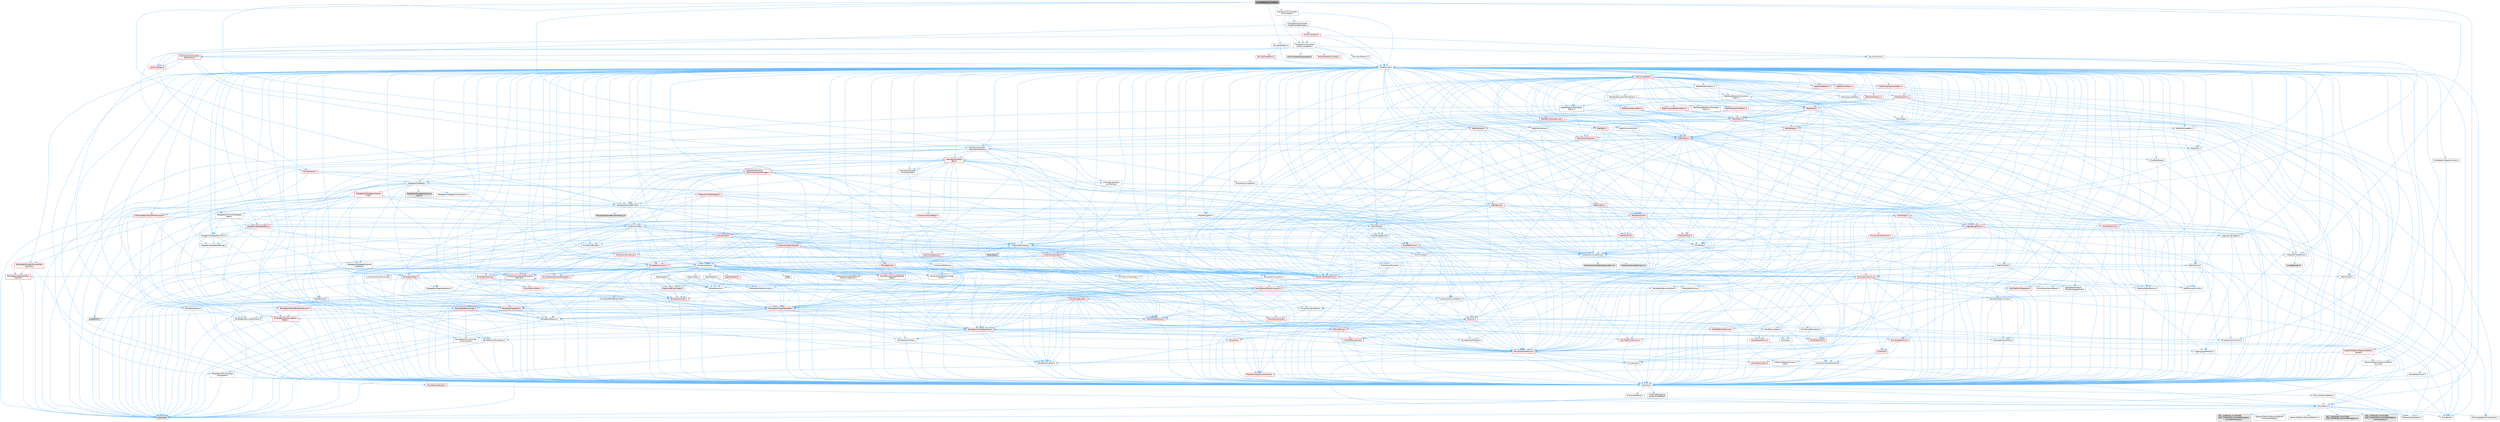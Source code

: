 digraph "CurveEditorCommands.h"
{
 // INTERACTIVE_SVG=YES
 // LATEX_PDF_SIZE
  bgcolor="transparent";
  edge [fontname=Helvetica,fontsize=10,labelfontname=Helvetica,labelfontsize=10];
  node [fontname=Helvetica,fontsize=10,shape=box,height=0.2,width=0.4];
  Node1 [id="Node000001",label="CurveEditorCommands.h",height=0.2,width=0.4,color="gray40", fillcolor="grey60", style="filled", fontcolor="black",tooltip=" "];
  Node1 -> Node2 [id="edge1_Node000001_Node000002",color="steelblue1",style="solid",tooltip=" "];
  Node2 [id="Node000002",label="CoreTypes.h",height=0.2,width=0.4,color="grey40", fillcolor="white", style="filled",URL="$dc/dec/CoreTypes_8h.html",tooltip=" "];
  Node2 -> Node3 [id="edge2_Node000002_Node000003",color="steelblue1",style="solid",tooltip=" "];
  Node3 [id="Node000003",label="HAL/Platform.h",height=0.2,width=0.4,color="grey40", fillcolor="white", style="filled",URL="$d9/dd0/Platform_8h.html",tooltip=" "];
  Node3 -> Node4 [id="edge3_Node000003_Node000004",color="steelblue1",style="solid",tooltip=" "];
  Node4 [id="Node000004",label="Misc/Build.h",height=0.2,width=0.4,color="grey40", fillcolor="white", style="filled",URL="$d3/dbb/Build_8h.html",tooltip=" "];
  Node3 -> Node5 [id="edge4_Node000003_Node000005",color="steelblue1",style="solid",tooltip=" "];
  Node5 [id="Node000005",label="Misc/LargeWorldCoordinates.h",height=0.2,width=0.4,color="grey40", fillcolor="white", style="filled",URL="$d2/dcb/LargeWorldCoordinates_8h.html",tooltip=" "];
  Node3 -> Node6 [id="edge5_Node000003_Node000006",color="steelblue1",style="solid",tooltip=" "];
  Node6 [id="Node000006",label="type_traits",height=0.2,width=0.4,color="grey60", fillcolor="#E0E0E0", style="filled",tooltip=" "];
  Node3 -> Node7 [id="edge6_Node000003_Node000007",color="steelblue1",style="solid",tooltip=" "];
  Node7 [id="Node000007",label="PreprocessorHelpers.h",height=0.2,width=0.4,color="grey40", fillcolor="white", style="filled",URL="$db/ddb/PreprocessorHelpers_8h.html",tooltip=" "];
  Node3 -> Node8 [id="edge7_Node000003_Node000008",color="steelblue1",style="solid",tooltip=" "];
  Node8 [id="Node000008",label="UBT_COMPILED_PLATFORM\l/UBT_COMPILED_PLATFORMPlatform\lCompilerPreSetup.h",height=0.2,width=0.4,color="grey60", fillcolor="#E0E0E0", style="filled",tooltip=" "];
  Node3 -> Node9 [id="edge8_Node000003_Node000009",color="steelblue1",style="solid",tooltip=" "];
  Node9 [id="Node000009",label="GenericPlatform/GenericPlatform\lCompilerPreSetup.h",height=0.2,width=0.4,color="grey40", fillcolor="white", style="filled",URL="$d9/dc8/GenericPlatformCompilerPreSetup_8h.html",tooltip=" "];
  Node3 -> Node10 [id="edge9_Node000003_Node000010",color="steelblue1",style="solid",tooltip=" "];
  Node10 [id="Node000010",label="GenericPlatform/GenericPlatform.h",height=0.2,width=0.4,color="grey40", fillcolor="white", style="filled",URL="$d6/d84/GenericPlatform_8h.html",tooltip=" "];
  Node3 -> Node11 [id="edge10_Node000003_Node000011",color="steelblue1",style="solid",tooltip=" "];
  Node11 [id="Node000011",label="UBT_COMPILED_PLATFORM\l/UBT_COMPILED_PLATFORMPlatform.h",height=0.2,width=0.4,color="grey60", fillcolor="#E0E0E0", style="filled",tooltip=" "];
  Node3 -> Node12 [id="edge11_Node000003_Node000012",color="steelblue1",style="solid",tooltip=" "];
  Node12 [id="Node000012",label="UBT_COMPILED_PLATFORM\l/UBT_COMPILED_PLATFORMPlatform\lCompilerSetup.h",height=0.2,width=0.4,color="grey60", fillcolor="#E0E0E0", style="filled",tooltip=" "];
  Node2 -> Node13 [id="edge12_Node000002_Node000013",color="steelblue1",style="solid",tooltip=" "];
  Node13 [id="Node000013",label="ProfilingDebugging\l/UMemoryDefines.h",height=0.2,width=0.4,color="grey40", fillcolor="white", style="filled",URL="$d2/da2/UMemoryDefines_8h.html",tooltip=" "];
  Node2 -> Node14 [id="edge13_Node000002_Node000014",color="steelblue1",style="solid",tooltip=" "];
  Node14 [id="Node000014",label="Misc/CoreMiscDefines.h",height=0.2,width=0.4,color="grey40", fillcolor="white", style="filled",URL="$da/d38/CoreMiscDefines_8h.html",tooltip=" "];
  Node14 -> Node3 [id="edge14_Node000014_Node000003",color="steelblue1",style="solid",tooltip=" "];
  Node14 -> Node7 [id="edge15_Node000014_Node000007",color="steelblue1",style="solid",tooltip=" "];
  Node2 -> Node15 [id="edge16_Node000002_Node000015",color="steelblue1",style="solid",tooltip=" "];
  Node15 [id="Node000015",label="Misc/CoreDefines.h",height=0.2,width=0.4,color="grey40", fillcolor="white", style="filled",URL="$d3/dd2/CoreDefines_8h.html",tooltip=" "];
  Node1 -> Node16 [id="edge17_Node000001_Node000016",color="steelblue1",style="solid",tooltip=" "];
  Node16 [id="Node000016",label="Framework/Commands\l/Commands.h",height=0.2,width=0.4,color="grey40", fillcolor="white", style="filled",URL="$d9/db3/Commands_8h.html",tooltip=" "];
  Node16 -> Node17 [id="edge18_Node000016_Node000017",color="steelblue1",style="solid",tooltip=" "];
  Node17 [id="Node000017",label="CoreMinimal.h",height=0.2,width=0.4,color="grey40", fillcolor="white", style="filled",URL="$d7/d67/CoreMinimal_8h.html",tooltip=" "];
  Node17 -> Node2 [id="edge19_Node000017_Node000002",color="steelblue1",style="solid",tooltip=" "];
  Node17 -> Node18 [id="edge20_Node000017_Node000018",color="steelblue1",style="solid",tooltip=" "];
  Node18 [id="Node000018",label="CoreFwd.h",height=0.2,width=0.4,color="red", fillcolor="#FFF0F0", style="filled",URL="$d1/d1e/CoreFwd_8h.html",tooltip=" "];
  Node18 -> Node2 [id="edge21_Node000018_Node000002",color="steelblue1",style="solid",tooltip=" "];
  Node18 -> Node19 [id="edge22_Node000018_Node000019",color="steelblue1",style="solid",tooltip=" "];
  Node19 [id="Node000019",label="Containers/ContainersFwd.h",height=0.2,width=0.4,color="grey40", fillcolor="white", style="filled",URL="$d4/d0a/ContainersFwd_8h.html",tooltip=" "];
  Node19 -> Node3 [id="edge23_Node000019_Node000003",color="steelblue1",style="solid",tooltip=" "];
  Node19 -> Node2 [id="edge24_Node000019_Node000002",color="steelblue1",style="solid",tooltip=" "];
  Node19 -> Node20 [id="edge25_Node000019_Node000020",color="steelblue1",style="solid",tooltip=" "];
  Node20 [id="Node000020",label="Traits/IsContiguousContainer.h",height=0.2,width=0.4,color="red", fillcolor="#FFF0F0", style="filled",URL="$d5/d3c/IsContiguousContainer_8h.html",tooltip=" "];
  Node20 -> Node2 [id="edge26_Node000020_Node000002",color="steelblue1",style="solid",tooltip=" "];
  Node18 -> Node24 [id="edge27_Node000018_Node000024",color="steelblue1",style="solid",tooltip=" "];
  Node24 [id="Node000024",label="UObject/UObjectHierarchy\lFwd.h",height=0.2,width=0.4,color="grey40", fillcolor="white", style="filled",URL="$d3/d13/UObjectHierarchyFwd_8h.html",tooltip=" "];
  Node17 -> Node24 [id="edge28_Node000017_Node000024",color="steelblue1",style="solid",tooltip=" "];
  Node17 -> Node19 [id="edge29_Node000017_Node000019",color="steelblue1",style="solid",tooltip=" "];
  Node17 -> Node25 [id="edge30_Node000017_Node000025",color="steelblue1",style="solid",tooltip=" "];
  Node25 [id="Node000025",label="Misc/VarArgs.h",height=0.2,width=0.4,color="grey40", fillcolor="white", style="filled",URL="$d5/d6f/VarArgs_8h.html",tooltip=" "];
  Node25 -> Node2 [id="edge31_Node000025_Node000002",color="steelblue1",style="solid",tooltip=" "];
  Node17 -> Node26 [id="edge32_Node000017_Node000026",color="steelblue1",style="solid",tooltip=" "];
  Node26 [id="Node000026",label="Logging/LogVerbosity.h",height=0.2,width=0.4,color="grey40", fillcolor="white", style="filled",URL="$d2/d8f/LogVerbosity_8h.html",tooltip=" "];
  Node26 -> Node2 [id="edge33_Node000026_Node000002",color="steelblue1",style="solid",tooltip=" "];
  Node17 -> Node27 [id="edge34_Node000017_Node000027",color="steelblue1",style="solid",tooltip=" "];
  Node27 [id="Node000027",label="Misc/OutputDevice.h",height=0.2,width=0.4,color="red", fillcolor="#FFF0F0", style="filled",URL="$d7/d32/OutputDevice_8h.html",tooltip=" "];
  Node27 -> Node18 [id="edge35_Node000027_Node000018",color="steelblue1",style="solid",tooltip=" "];
  Node27 -> Node2 [id="edge36_Node000027_Node000002",color="steelblue1",style="solid",tooltip=" "];
  Node27 -> Node26 [id="edge37_Node000027_Node000026",color="steelblue1",style="solid",tooltip=" "];
  Node27 -> Node25 [id="edge38_Node000027_Node000025",color="steelblue1",style="solid",tooltip=" "];
  Node17 -> Node33 [id="edge39_Node000017_Node000033",color="steelblue1",style="solid",tooltip=" "];
  Node33 [id="Node000033",label="HAL/PlatformCrt.h",height=0.2,width=0.4,color="red", fillcolor="#FFF0F0", style="filled",URL="$d8/d75/PlatformCrt_8h.html",tooltip=" "];
  Node17 -> Node43 [id="edge40_Node000017_Node000043",color="steelblue1",style="solid",tooltip=" "];
  Node43 [id="Node000043",label="HAL/PlatformMisc.h",height=0.2,width=0.4,color="red", fillcolor="#FFF0F0", style="filled",URL="$d0/df5/PlatformMisc_8h.html",tooltip=" "];
  Node43 -> Node2 [id="edge41_Node000043_Node000002",color="steelblue1",style="solid",tooltip=" "];
  Node17 -> Node62 [id="edge42_Node000017_Node000062",color="steelblue1",style="solid",tooltip=" "];
  Node62 [id="Node000062",label="Misc/AssertionMacros.h",height=0.2,width=0.4,color="red", fillcolor="#FFF0F0", style="filled",URL="$d0/dfa/AssertionMacros_8h.html",tooltip=" "];
  Node62 -> Node2 [id="edge43_Node000062_Node000002",color="steelblue1",style="solid",tooltip=" "];
  Node62 -> Node3 [id="edge44_Node000062_Node000003",color="steelblue1",style="solid",tooltip=" "];
  Node62 -> Node43 [id="edge45_Node000062_Node000043",color="steelblue1",style="solid",tooltip=" "];
  Node62 -> Node7 [id="edge46_Node000062_Node000007",color="steelblue1",style="solid",tooltip=" "];
  Node62 -> Node63 [id="edge47_Node000062_Node000063",color="steelblue1",style="solid",tooltip=" "];
  Node63 [id="Node000063",label="Templates/EnableIf.h",height=0.2,width=0.4,color="grey40", fillcolor="white", style="filled",URL="$d7/d60/EnableIf_8h.html",tooltip=" "];
  Node63 -> Node2 [id="edge48_Node000063_Node000002",color="steelblue1",style="solid",tooltip=" "];
  Node62 -> Node25 [id="edge49_Node000062_Node000025",color="steelblue1",style="solid",tooltip=" "];
  Node17 -> Node71 [id="edge50_Node000017_Node000071",color="steelblue1",style="solid",tooltip=" "];
  Node71 [id="Node000071",label="Templates/IsPointer.h",height=0.2,width=0.4,color="grey40", fillcolor="white", style="filled",URL="$d7/d05/IsPointer_8h.html",tooltip=" "];
  Node71 -> Node2 [id="edge51_Node000071_Node000002",color="steelblue1",style="solid",tooltip=" "];
  Node17 -> Node72 [id="edge52_Node000017_Node000072",color="steelblue1",style="solid",tooltip=" "];
  Node72 [id="Node000072",label="HAL/PlatformMemory.h",height=0.2,width=0.4,color="red", fillcolor="#FFF0F0", style="filled",URL="$de/d68/PlatformMemory_8h.html",tooltip=" "];
  Node72 -> Node2 [id="edge53_Node000072_Node000002",color="steelblue1",style="solid",tooltip=" "];
  Node17 -> Node55 [id="edge54_Node000017_Node000055",color="steelblue1",style="solid",tooltip=" "];
  Node55 [id="Node000055",label="HAL/PlatformAtomics.h",height=0.2,width=0.4,color="red", fillcolor="#FFF0F0", style="filled",URL="$d3/d36/PlatformAtomics_8h.html",tooltip=" "];
  Node55 -> Node2 [id="edge55_Node000055_Node000002",color="steelblue1",style="solid",tooltip=" "];
  Node17 -> Node77 [id="edge56_Node000017_Node000077",color="steelblue1",style="solid",tooltip=" "];
  Node77 [id="Node000077",label="Misc/Exec.h",height=0.2,width=0.4,color="grey40", fillcolor="white", style="filled",URL="$de/ddb/Exec_8h.html",tooltip=" "];
  Node77 -> Node2 [id="edge57_Node000077_Node000002",color="steelblue1",style="solid",tooltip=" "];
  Node77 -> Node62 [id="edge58_Node000077_Node000062",color="steelblue1",style="solid",tooltip=" "];
  Node17 -> Node78 [id="edge59_Node000017_Node000078",color="steelblue1",style="solid",tooltip=" "];
  Node78 [id="Node000078",label="HAL/MemoryBase.h",height=0.2,width=0.4,color="grey40", fillcolor="white", style="filled",URL="$d6/d9f/MemoryBase_8h.html",tooltip=" "];
  Node78 -> Node2 [id="edge60_Node000078_Node000002",color="steelblue1",style="solid",tooltip=" "];
  Node78 -> Node55 [id="edge61_Node000078_Node000055",color="steelblue1",style="solid",tooltip=" "];
  Node78 -> Node33 [id="edge62_Node000078_Node000033",color="steelblue1",style="solid",tooltip=" "];
  Node78 -> Node77 [id="edge63_Node000078_Node000077",color="steelblue1",style="solid",tooltip=" "];
  Node78 -> Node27 [id="edge64_Node000078_Node000027",color="steelblue1",style="solid",tooltip=" "];
  Node78 -> Node79 [id="edge65_Node000078_Node000079",color="steelblue1",style="solid",tooltip=" "];
  Node79 [id="Node000079",label="Templates/Atomic.h",height=0.2,width=0.4,color="red", fillcolor="#FFF0F0", style="filled",URL="$d3/d91/Atomic_8h.html",tooltip=" "];
  Node17 -> Node88 [id="edge66_Node000017_Node000088",color="steelblue1",style="solid",tooltip=" "];
  Node88 [id="Node000088",label="HAL/UnrealMemory.h",height=0.2,width=0.4,color="red", fillcolor="#FFF0F0", style="filled",URL="$d9/d96/UnrealMemory_8h.html",tooltip=" "];
  Node88 -> Node2 [id="edge67_Node000088_Node000002",color="steelblue1",style="solid",tooltip=" "];
  Node88 -> Node78 [id="edge68_Node000088_Node000078",color="steelblue1",style="solid",tooltip=" "];
  Node88 -> Node72 [id="edge69_Node000088_Node000072",color="steelblue1",style="solid",tooltip=" "];
  Node88 -> Node71 [id="edge70_Node000088_Node000071",color="steelblue1",style="solid",tooltip=" "];
  Node17 -> Node90 [id="edge71_Node000017_Node000090",color="steelblue1",style="solid",tooltip=" "];
  Node90 [id="Node000090",label="Templates/IsArithmetic.h",height=0.2,width=0.4,color="grey40", fillcolor="white", style="filled",URL="$d2/d5d/IsArithmetic_8h.html",tooltip=" "];
  Node90 -> Node2 [id="edge72_Node000090_Node000002",color="steelblue1",style="solid",tooltip=" "];
  Node17 -> Node84 [id="edge73_Node000017_Node000084",color="steelblue1",style="solid",tooltip=" "];
  Node84 [id="Node000084",label="Templates/AndOrNot.h",height=0.2,width=0.4,color="grey40", fillcolor="white", style="filled",URL="$db/d0a/AndOrNot_8h.html",tooltip=" "];
  Node84 -> Node2 [id="edge74_Node000084_Node000002",color="steelblue1",style="solid",tooltip=" "];
  Node17 -> Node91 [id="edge75_Node000017_Node000091",color="steelblue1",style="solid",tooltip=" "];
  Node91 [id="Node000091",label="Templates/IsPODType.h",height=0.2,width=0.4,color="grey40", fillcolor="white", style="filled",URL="$d7/db1/IsPODType_8h.html",tooltip=" "];
  Node91 -> Node2 [id="edge76_Node000091_Node000002",color="steelblue1",style="solid",tooltip=" "];
  Node17 -> Node92 [id="edge77_Node000017_Node000092",color="steelblue1",style="solid",tooltip=" "];
  Node92 [id="Node000092",label="Templates/IsUECoreType.h",height=0.2,width=0.4,color="grey40", fillcolor="white", style="filled",URL="$d1/db8/IsUECoreType_8h.html",tooltip=" "];
  Node92 -> Node2 [id="edge78_Node000092_Node000002",color="steelblue1",style="solid",tooltip=" "];
  Node92 -> Node6 [id="edge79_Node000092_Node000006",color="steelblue1",style="solid",tooltip=" "];
  Node17 -> Node85 [id="edge80_Node000017_Node000085",color="steelblue1",style="solid",tooltip=" "];
  Node85 [id="Node000085",label="Templates/IsTriviallyCopy\lConstructible.h",height=0.2,width=0.4,color="grey40", fillcolor="white", style="filled",URL="$d3/d78/IsTriviallyCopyConstructible_8h.html",tooltip=" "];
  Node85 -> Node2 [id="edge81_Node000085_Node000002",color="steelblue1",style="solid",tooltip=" "];
  Node85 -> Node6 [id="edge82_Node000085_Node000006",color="steelblue1",style="solid",tooltip=" "];
  Node17 -> Node93 [id="edge83_Node000017_Node000093",color="steelblue1",style="solid",tooltip=" "];
  Node93 [id="Node000093",label="Templates/UnrealTypeTraits.h",height=0.2,width=0.4,color="red", fillcolor="#FFF0F0", style="filled",URL="$d2/d2d/UnrealTypeTraits_8h.html",tooltip=" "];
  Node93 -> Node2 [id="edge84_Node000093_Node000002",color="steelblue1",style="solid",tooltip=" "];
  Node93 -> Node71 [id="edge85_Node000093_Node000071",color="steelblue1",style="solid",tooltip=" "];
  Node93 -> Node62 [id="edge86_Node000093_Node000062",color="steelblue1",style="solid",tooltip=" "];
  Node93 -> Node84 [id="edge87_Node000093_Node000084",color="steelblue1",style="solid",tooltip=" "];
  Node93 -> Node63 [id="edge88_Node000093_Node000063",color="steelblue1",style="solid",tooltip=" "];
  Node93 -> Node90 [id="edge89_Node000093_Node000090",color="steelblue1",style="solid",tooltip=" "];
  Node93 -> Node91 [id="edge90_Node000093_Node000091",color="steelblue1",style="solid",tooltip=" "];
  Node93 -> Node92 [id="edge91_Node000093_Node000092",color="steelblue1",style="solid",tooltip=" "];
  Node93 -> Node85 [id="edge92_Node000093_Node000085",color="steelblue1",style="solid",tooltip=" "];
  Node17 -> Node63 [id="edge93_Node000017_Node000063",color="steelblue1",style="solid",tooltip=" "];
  Node17 -> Node95 [id="edge94_Node000017_Node000095",color="steelblue1",style="solid",tooltip=" "];
  Node95 [id="Node000095",label="Templates/RemoveReference.h",height=0.2,width=0.4,color="grey40", fillcolor="white", style="filled",URL="$da/dbe/RemoveReference_8h.html",tooltip=" "];
  Node95 -> Node2 [id="edge95_Node000095_Node000002",color="steelblue1",style="solid",tooltip=" "];
  Node17 -> Node96 [id="edge96_Node000017_Node000096",color="steelblue1",style="solid",tooltip=" "];
  Node96 [id="Node000096",label="Templates/IntegralConstant.h",height=0.2,width=0.4,color="grey40", fillcolor="white", style="filled",URL="$db/d1b/IntegralConstant_8h.html",tooltip=" "];
  Node96 -> Node2 [id="edge97_Node000096_Node000002",color="steelblue1",style="solid",tooltip=" "];
  Node17 -> Node97 [id="edge98_Node000017_Node000097",color="steelblue1",style="solid",tooltip=" "];
  Node97 [id="Node000097",label="Templates/IsClass.h",height=0.2,width=0.4,color="grey40", fillcolor="white", style="filled",URL="$db/dcb/IsClass_8h.html",tooltip=" "];
  Node97 -> Node2 [id="edge99_Node000097_Node000002",color="steelblue1",style="solid",tooltip=" "];
  Node17 -> Node98 [id="edge100_Node000017_Node000098",color="steelblue1",style="solid",tooltip=" "];
  Node98 [id="Node000098",label="Templates/TypeCompatible\lBytes.h",height=0.2,width=0.4,color="red", fillcolor="#FFF0F0", style="filled",URL="$df/d0a/TypeCompatibleBytes_8h.html",tooltip=" "];
  Node98 -> Node2 [id="edge101_Node000098_Node000002",color="steelblue1",style="solid",tooltip=" "];
  Node98 -> Node6 [id="edge102_Node000098_Node000006",color="steelblue1",style="solid",tooltip=" "];
  Node17 -> Node20 [id="edge103_Node000017_Node000020",color="steelblue1",style="solid",tooltip=" "];
  Node17 -> Node99 [id="edge104_Node000017_Node000099",color="steelblue1",style="solid",tooltip=" "];
  Node99 [id="Node000099",label="Templates/UnrealTemplate.h",height=0.2,width=0.4,color="red", fillcolor="#FFF0F0", style="filled",URL="$d4/d24/UnrealTemplate_8h.html",tooltip=" "];
  Node99 -> Node2 [id="edge105_Node000099_Node000002",color="steelblue1",style="solid",tooltip=" "];
  Node99 -> Node71 [id="edge106_Node000099_Node000071",color="steelblue1",style="solid",tooltip=" "];
  Node99 -> Node88 [id="edge107_Node000099_Node000088",color="steelblue1",style="solid",tooltip=" "];
  Node99 -> Node93 [id="edge108_Node000099_Node000093",color="steelblue1",style="solid",tooltip=" "];
  Node99 -> Node95 [id="edge109_Node000099_Node000095",color="steelblue1",style="solid",tooltip=" "];
  Node99 -> Node65 [id="edge110_Node000099_Node000065",color="steelblue1",style="solid",tooltip=" "];
  Node65 [id="Node000065",label="Templates/Requires.h",height=0.2,width=0.4,color="grey40", fillcolor="white", style="filled",URL="$dc/d96/Requires_8h.html",tooltip=" "];
  Node65 -> Node63 [id="edge111_Node000065_Node000063",color="steelblue1",style="solid",tooltip=" "];
  Node65 -> Node6 [id="edge112_Node000065_Node000006",color="steelblue1",style="solid",tooltip=" "];
  Node99 -> Node98 [id="edge113_Node000099_Node000098",color="steelblue1",style="solid",tooltip=" "];
  Node99 -> Node20 [id="edge114_Node000099_Node000020",color="steelblue1",style="solid",tooltip=" "];
  Node99 -> Node6 [id="edge115_Node000099_Node000006",color="steelblue1",style="solid",tooltip=" "];
  Node17 -> Node48 [id="edge116_Node000017_Node000048",color="steelblue1",style="solid",tooltip=" "];
  Node48 [id="Node000048",label="Math/NumericLimits.h",height=0.2,width=0.4,color="grey40", fillcolor="white", style="filled",URL="$df/d1b/NumericLimits_8h.html",tooltip=" "];
  Node48 -> Node2 [id="edge117_Node000048_Node000002",color="steelblue1",style="solid",tooltip=" "];
  Node17 -> Node103 [id="edge118_Node000017_Node000103",color="steelblue1",style="solid",tooltip=" "];
  Node103 [id="Node000103",label="HAL/PlatformMath.h",height=0.2,width=0.4,color="red", fillcolor="#FFF0F0", style="filled",URL="$dc/d53/PlatformMath_8h.html",tooltip=" "];
  Node103 -> Node2 [id="edge119_Node000103_Node000002",color="steelblue1",style="solid",tooltip=" "];
  Node17 -> Node86 [id="edge120_Node000017_Node000086",color="steelblue1",style="solid",tooltip=" "];
  Node86 [id="Node000086",label="Templates/IsTriviallyCopy\lAssignable.h",height=0.2,width=0.4,color="grey40", fillcolor="white", style="filled",URL="$d2/df2/IsTriviallyCopyAssignable_8h.html",tooltip=" "];
  Node86 -> Node2 [id="edge121_Node000086_Node000002",color="steelblue1",style="solid",tooltip=" "];
  Node86 -> Node6 [id="edge122_Node000086_Node000006",color="steelblue1",style="solid",tooltip=" "];
  Node17 -> Node111 [id="edge123_Node000017_Node000111",color="steelblue1",style="solid",tooltip=" "];
  Node111 [id="Node000111",label="Templates/MemoryOps.h",height=0.2,width=0.4,color="red", fillcolor="#FFF0F0", style="filled",URL="$db/dea/MemoryOps_8h.html",tooltip=" "];
  Node111 -> Node2 [id="edge124_Node000111_Node000002",color="steelblue1",style="solid",tooltip=" "];
  Node111 -> Node88 [id="edge125_Node000111_Node000088",color="steelblue1",style="solid",tooltip=" "];
  Node111 -> Node86 [id="edge126_Node000111_Node000086",color="steelblue1",style="solid",tooltip=" "];
  Node111 -> Node85 [id="edge127_Node000111_Node000085",color="steelblue1",style="solid",tooltip=" "];
  Node111 -> Node65 [id="edge128_Node000111_Node000065",color="steelblue1",style="solid",tooltip=" "];
  Node111 -> Node93 [id="edge129_Node000111_Node000093",color="steelblue1",style="solid",tooltip=" "];
  Node111 -> Node6 [id="edge130_Node000111_Node000006",color="steelblue1",style="solid",tooltip=" "];
  Node17 -> Node112 [id="edge131_Node000017_Node000112",color="steelblue1",style="solid",tooltip=" "];
  Node112 [id="Node000112",label="Containers/ContainerAllocation\lPolicies.h",height=0.2,width=0.4,color="red", fillcolor="#FFF0F0", style="filled",URL="$d7/dff/ContainerAllocationPolicies_8h.html",tooltip=" "];
  Node112 -> Node2 [id="edge132_Node000112_Node000002",color="steelblue1",style="solid",tooltip=" "];
  Node112 -> Node112 [id="edge133_Node000112_Node000112",color="steelblue1",style="solid",tooltip=" "];
  Node112 -> Node103 [id="edge134_Node000112_Node000103",color="steelblue1",style="solid",tooltip=" "];
  Node112 -> Node88 [id="edge135_Node000112_Node000088",color="steelblue1",style="solid",tooltip=" "];
  Node112 -> Node48 [id="edge136_Node000112_Node000048",color="steelblue1",style="solid",tooltip=" "];
  Node112 -> Node62 [id="edge137_Node000112_Node000062",color="steelblue1",style="solid",tooltip=" "];
  Node112 -> Node111 [id="edge138_Node000112_Node000111",color="steelblue1",style="solid",tooltip=" "];
  Node112 -> Node98 [id="edge139_Node000112_Node000098",color="steelblue1",style="solid",tooltip=" "];
  Node112 -> Node6 [id="edge140_Node000112_Node000006",color="steelblue1",style="solid",tooltip=" "];
  Node17 -> Node115 [id="edge141_Node000017_Node000115",color="steelblue1",style="solid",tooltip=" "];
  Node115 [id="Node000115",label="Templates/IsEnumClass.h",height=0.2,width=0.4,color="grey40", fillcolor="white", style="filled",URL="$d7/d15/IsEnumClass_8h.html",tooltip=" "];
  Node115 -> Node2 [id="edge142_Node000115_Node000002",color="steelblue1",style="solid",tooltip=" "];
  Node115 -> Node84 [id="edge143_Node000115_Node000084",color="steelblue1",style="solid",tooltip=" "];
  Node17 -> Node116 [id="edge144_Node000017_Node000116",color="steelblue1",style="solid",tooltip=" "];
  Node116 [id="Node000116",label="HAL/PlatformProperties.h",height=0.2,width=0.4,color="red", fillcolor="#FFF0F0", style="filled",URL="$d9/db0/PlatformProperties_8h.html",tooltip=" "];
  Node116 -> Node2 [id="edge145_Node000116_Node000002",color="steelblue1",style="solid",tooltip=" "];
  Node17 -> Node119 [id="edge146_Node000017_Node000119",color="steelblue1",style="solid",tooltip=" "];
  Node119 [id="Node000119",label="Misc/EngineVersionBase.h",height=0.2,width=0.4,color="grey40", fillcolor="white", style="filled",URL="$d5/d2b/EngineVersionBase_8h.html",tooltip=" "];
  Node119 -> Node2 [id="edge147_Node000119_Node000002",color="steelblue1",style="solid",tooltip=" "];
  Node17 -> Node120 [id="edge148_Node000017_Node000120",color="steelblue1",style="solid",tooltip=" "];
  Node120 [id="Node000120",label="Internationalization\l/TextNamespaceFwd.h",height=0.2,width=0.4,color="grey40", fillcolor="white", style="filled",URL="$d8/d97/TextNamespaceFwd_8h.html",tooltip=" "];
  Node120 -> Node2 [id="edge149_Node000120_Node000002",color="steelblue1",style="solid",tooltip=" "];
  Node17 -> Node121 [id="edge150_Node000017_Node000121",color="steelblue1",style="solid",tooltip=" "];
  Node121 [id="Node000121",label="Serialization/Archive.h",height=0.2,width=0.4,color="red", fillcolor="#FFF0F0", style="filled",URL="$d7/d3b/Archive_8h.html",tooltip=" "];
  Node121 -> Node18 [id="edge151_Node000121_Node000018",color="steelblue1",style="solid",tooltip=" "];
  Node121 -> Node2 [id="edge152_Node000121_Node000002",color="steelblue1",style="solid",tooltip=" "];
  Node121 -> Node116 [id="edge153_Node000121_Node000116",color="steelblue1",style="solid",tooltip=" "];
  Node121 -> Node120 [id="edge154_Node000121_Node000120",color="steelblue1",style="solid",tooltip=" "];
  Node121 -> Node62 [id="edge155_Node000121_Node000062",color="steelblue1",style="solid",tooltip=" "];
  Node121 -> Node4 [id="edge156_Node000121_Node000004",color="steelblue1",style="solid",tooltip=" "];
  Node121 -> Node119 [id="edge157_Node000121_Node000119",color="steelblue1",style="solid",tooltip=" "];
  Node121 -> Node25 [id="edge158_Node000121_Node000025",color="steelblue1",style="solid",tooltip=" "];
  Node121 -> Node63 [id="edge159_Node000121_Node000063",color="steelblue1",style="solid",tooltip=" "];
  Node121 -> Node115 [id="edge160_Node000121_Node000115",color="steelblue1",style="solid",tooltip=" "];
  Node121 -> Node99 [id="edge161_Node000121_Node000099",color="steelblue1",style="solid",tooltip=" "];
  Node121 -> Node124 [id="edge162_Node000121_Node000124",color="steelblue1",style="solid",tooltip=" "];
  Node124 [id="Node000124",label="UObject/ObjectVersion.h",height=0.2,width=0.4,color="grey40", fillcolor="white", style="filled",URL="$da/d63/ObjectVersion_8h.html",tooltip=" "];
  Node124 -> Node2 [id="edge163_Node000124_Node000002",color="steelblue1",style="solid",tooltip=" "];
  Node17 -> Node125 [id="edge164_Node000017_Node000125",color="steelblue1",style="solid",tooltip=" "];
  Node125 [id="Node000125",label="Templates/Less.h",height=0.2,width=0.4,color="grey40", fillcolor="white", style="filled",URL="$de/dc8/Less_8h.html",tooltip=" "];
  Node125 -> Node2 [id="edge165_Node000125_Node000002",color="steelblue1",style="solid",tooltip=" "];
  Node125 -> Node99 [id="edge166_Node000125_Node000099",color="steelblue1",style="solid",tooltip=" "];
  Node17 -> Node126 [id="edge167_Node000017_Node000126",color="steelblue1",style="solid",tooltip=" "];
  Node126 [id="Node000126",label="Templates/Sorting.h",height=0.2,width=0.4,color="red", fillcolor="#FFF0F0", style="filled",URL="$d3/d9e/Sorting_8h.html",tooltip=" "];
  Node126 -> Node2 [id="edge168_Node000126_Node000002",color="steelblue1",style="solid",tooltip=" "];
  Node126 -> Node103 [id="edge169_Node000126_Node000103",color="steelblue1",style="solid",tooltip=" "];
  Node126 -> Node125 [id="edge170_Node000126_Node000125",color="steelblue1",style="solid",tooltip=" "];
  Node17 -> Node137 [id="edge171_Node000017_Node000137",color="steelblue1",style="solid",tooltip=" "];
  Node137 [id="Node000137",label="Misc/Char.h",height=0.2,width=0.4,color="red", fillcolor="#FFF0F0", style="filled",URL="$d0/d58/Char_8h.html",tooltip=" "];
  Node137 -> Node2 [id="edge172_Node000137_Node000002",color="steelblue1",style="solid",tooltip=" "];
  Node137 -> Node6 [id="edge173_Node000137_Node000006",color="steelblue1",style="solid",tooltip=" "];
  Node17 -> Node140 [id="edge174_Node000017_Node000140",color="steelblue1",style="solid",tooltip=" "];
  Node140 [id="Node000140",label="GenericPlatform/GenericPlatform\lStricmp.h",height=0.2,width=0.4,color="grey40", fillcolor="white", style="filled",URL="$d2/d86/GenericPlatformStricmp_8h.html",tooltip=" "];
  Node140 -> Node2 [id="edge175_Node000140_Node000002",color="steelblue1",style="solid",tooltip=" "];
  Node17 -> Node141 [id="edge176_Node000017_Node000141",color="steelblue1",style="solid",tooltip=" "];
  Node141 [id="Node000141",label="GenericPlatform/GenericPlatform\lString.h",height=0.2,width=0.4,color="red", fillcolor="#FFF0F0", style="filled",URL="$dd/d20/GenericPlatformString_8h.html",tooltip=" "];
  Node141 -> Node2 [id="edge177_Node000141_Node000002",color="steelblue1",style="solid",tooltip=" "];
  Node141 -> Node140 [id="edge178_Node000141_Node000140",color="steelblue1",style="solid",tooltip=" "];
  Node141 -> Node63 [id="edge179_Node000141_Node000063",color="steelblue1",style="solid",tooltip=" "];
  Node141 -> Node6 [id="edge180_Node000141_Node000006",color="steelblue1",style="solid",tooltip=" "];
  Node17 -> Node74 [id="edge181_Node000017_Node000074",color="steelblue1",style="solid",tooltip=" "];
  Node74 [id="Node000074",label="HAL/PlatformString.h",height=0.2,width=0.4,color="red", fillcolor="#FFF0F0", style="filled",URL="$db/db5/PlatformString_8h.html",tooltip=" "];
  Node74 -> Node2 [id="edge182_Node000074_Node000002",color="steelblue1",style="solid",tooltip=" "];
  Node17 -> Node144 [id="edge183_Node000017_Node000144",color="steelblue1",style="solid",tooltip=" "];
  Node144 [id="Node000144",label="Misc/CString.h",height=0.2,width=0.4,color="red", fillcolor="#FFF0F0", style="filled",URL="$d2/d49/CString_8h.html",tooltip=" "];
  Node144 -> Node2 [id="edge184_Node000144_Node000002",color="steelblue1",style="solid",tooltip=" "];
  Node144 -> Node33 [id="edge185_Node000144_Node000033",color="steelblue1",style="solid",tooltip=" "];
  Node144 -> Node74 [id="edge186_Node000144_Node000074",color="steelblue1",style="solid",tooltip=" "];
  Node144 -> Node62 [id="edge187_Node000144_Node000062",color="steelblue1",style="solid",tooltip=" "];
  Node144 -> Node137 [id="edge188_Node000144_Node000137",color="steelblue1",style="solid",tooltip=" "];
  Node144 -> Node25 [id="edge189_Node000144_Node000025",color="steelblue1",style="solid",tooltip=" "];
  Node17 -> Node145 [id="edge190_Node000017_Node000145",color="steelblue1",style="solid",tooltip=" "];
  Node145 [id="Node000145",label="Misc/Crc.h",height=0.2,width=0.4,color="red", fillcolor="#FFF0F0", style="filled",URL="$d4/dd2/Crc_8h.html",tooltip=" "];
  Node145 -> Node2 [id="edge191_Node000145_Node000002",color="steelblue1",style="solid",tooltip=" "];
  Node145 -> Node74 [id="edge192_Node000145_Node000074",color="steelblue1",style="solid",tooltip=" "];
  Node145 -> Node62 [id="edge193_Node000145_Node000062",color="steelblue1",style="solid",tooltip=" "];
  Node145 -> Node144 [id="edge194_Node000145_Node000144",color="steelblue1",style="solid",tooltip=" "];
  Node145 -> Node137 [id="edge195_Node000145_Node000137",color="steelblue1",style="solid",tooltip=" "];
  Node145 -> Node93 [id="edge196_Node000145_Node000093",color="steelblue1",style="solid",tooltip=" "];
  Node17 -> Node136 [id="edge197_Node000017_Node000136",color="steelblue1",style="solid",tooltip=" "];
  Node136 [id="Node000136",label="Math/UnrealMathUtility.h",height=0.2,width=0.4,color="red", fillcolor="#FFF0F0", style="filled",URL="$db/db8/UnrealMathUtility_8h.html",tooltip=" "];
  Node136 -> Node2 [id="edge198_Node000136_Node000002",color="steelblue1",style="solid",tooltip=" "];
  Node136 -> Node62 [id="edge199_Node000136_Node000062",color="steelblue1",style="solid",tooltip=" "];
  Node136 -> Node103 [id="edge200_Node000136_Node000103",color="steelblue1",style="solid",tooltip=" "];
  Node136 -> Node65 [id="edge201_Node000136_Node000065",color="steelblue1",style="solid",tooltip=" "];
  Node17 -> Node146 [id="edge202_Node000017_Node000146",color="steelblue1",style="solid",tooltip=" "];
  Node146 [id="Node000146",label="Containers/UnrealString.h",height=0.2,width=0.4,color="grey40", fillcolor="white", style="filled",URL="$d5/dba/UnrealString_8h.html",tooltip=" "];
  Node146 -> Node147 [id="edge203_Node000146_Node000147",color="steelblue1",style="solid",tooltip=" "];
  Node147 [id="Node000147",label="Containers/UnrealStringIncludes.h.inl",height=0.2,width=0.4,color="grey60", fillcolor="#E0E0E0", style="filled",tooltip=" "];
  Node146 -> Node148 [id="edge204_Node000146_Node000148",color="steelblue1",style="solid",tooltip=" "];
  Node148 [id="Node000148",label="Containers/UnrealString.h.inl",height=0.2,width=0.4,color="grey60", fillcolor="#E0E0E0", style="filled",tooltip=" "];
  Node146 -> Node149 [id="edge205_Node000146_Node000149",color="steelblue1",style="solid",tooltip=" "];
  Node149 [id="Node000149",label="Misc/StringFormatArg.h",height=0.2,width=0.4,color="grey40", fillcolor="white", style="filled",URL="$d2/d16/StringFormatArg_8h.html",tooltip=" "];
  Node149 -> Node19 [id="edge206_Node000149_Node000019",color="steelblue1",style="solid",tooltip=" "];
  Node17 -> Node150 [id="edge207_Node000017_Node000150",color="steelblue1",style="solid",tooltip=" "];
  Node150 [id="Node000150",label="Containers/Array.h",height=0.2,width=0.4,color="grey40", fillcolor="white", style="filled",URL="$df/dd0/Array_8h.html",tooltip=" "];
  Node150 -> Node2 [id="edge208_Node000150_Node000002",color="steelblue1",style="solid",tooltip=" "];
  Node150 -> Node62 [id="edge209_Node000150_Node000062",color="steelblue1",style="solid",tooltip=" "];
  Node150 -> Node151 [id="edge210_Node000150_Node000151",color="steelblue1",style="solid",tooltip=" "];
  Node151 [id="Node000151",label="Misc/IntrusiveUnsetOptional\lState.h",height=0.2,width=0.4,color="red", fillcolor="#FFF0F0", style="filled",URL="$d2/d0a/IntrusiveUnsetOptionalState_8h.html",tooltip=" "];
  Node150 -> Node153 [id="edge211_Node000150_Node000153",color="steelblue1",style="solid",tooltip=" "];
  Node153 [id="Node000153",label="Misc/ReverseIterate.h",height=0.2,width=0.4,color="red", fillcolor="#FFF0F0", style="filled",URL="$db/de3/ReverseIterate_8h.html",tooltip=" "];
  Node153 -> Node3 [id="edge212_Node000153_Node000003",color="steelblue1",style="solid",tooltip=" "];
  Node150 -> Node88 [id="edge213_Node000150_Node000088",color="steelblue1",style="solid",tooltip=" "];
  Node150 -> Node93 [id="edge214_Node000150_Node000093",color="steelblue1",style="solid",tooltip=" "];
  Node150 -> Node99 [id="edge215_Node000150_Node000099",color="steelblue1",style="solid",tooltip=" "];
  Node150 -> Node155 [id="edge216_Node000150_Node000155",color="steelblue1",style="solid",tooltip=" "];
  Node155 [id="Node000155",label="Containers/AllowShrinking.h",height=0.2,width=0.4,color="grey40", fillcolor="white", style="filled",URL="$d7/d1a/AllowShrinking_8h.html",tooltip=" "];
  Node155 -> Node2 [id="edge217_Node000155_Node000002",color="steelblue1",style="solid",tooltip=" "];
  Node150 -> Node112 [id="edge218_Node000150_Node000112",color="steelblue1",style="solid",tooltip=" "];
  Node150 -> Node156 [id="edge219_Node000150_Node000156",color="steelblue1",style="solid",tooltip=" "];
  Node156 [id="Node000156",label="Containers/ContainerElement\lTypeCompatibility.h",height=0.2,width=0.4,color="grey40", fillcolor="white", style="filled",URL="$df/ddf/ContainerElementTypeCompatibility_8h.html",tooltip=" "];
  Node156 -> Node2 [id="edge220_Node000156_Node000002",color="steelblue1",style="solid",tooltip=" "];
  Node156 -> Node93 [id="edge221_Node000156_Node000093",color="steelblue1",style="solid",tooltip=" "];
  Node150 -> Node121 [id="edge222_Node000150_Node000121",color="steelblue1",style="solid",tooltip=" "];
  Node150 -> Node157 [id="edge223_Node000150_Node000157",color="steelblue1",style="solid",tooltip=" "];
  Node157 [id="Node000157",label="Serialization/MemoryImage\lWriter.h",height=0.2,width=0.4,color="grey40", fillcolor="white", style="filled",URL="$d0/d08/MemoryImageWriter_8h.html",tooltip=" "];
  Node157 -> Node2 [id="edge224_Node000157_Node000002",color="steelblue1",style="solid",tooltip=" "];
  Node157 -> Node158 [id="edge225_Node000157_Node000158",color="steelblue1",style="solid",tooltip=" "];
  Node158 [id="Node000158",label="Serialization/MemoryLayout.h",height=0.2,width=0.4,color="red", fillcolor="#FFF0F0", style="filled",URL="$d7/d66/MemoryLayout_8h.html",tooltip=" "];
  Node158 -> Node161 [id="edge226_Node000158_Node000161",color="steelblue1",style="solid",tooltip=" "];
  Node161 [id="Node000161",label="Containers/EnumAsByte.h",height=0.2,width=0.4,color="grey40", fillcolor="white", style="filled",URL="$d6/d9a/EnumAsByte_8h.html",tooltip=" "];
  Node161 -> Node2 [id="edge227_Node000161_Node000002",color="steelblue1",style="solid",tooltip=" "];
  Node161 -> Node91 [id="edge228_Node000161_Node000091",color="steelblue1",style="solid",tooltip=" "];
  Node161 -> Node162 [id="edge229_Node000161_Node000162",color="steelblue1",style="solid",tooltip=" "];
  Node162 [id="Node000162",label="Templates/TypeHash.h",height=0.2,width=0.4,color="red", fillcolor="#FFF0F0", style="filled",URL="$d1/d62/TypeHash_8h.html",tooltip=" "];
  Node162 -> Node2 [id="edge230_Node000162_Node000002",color="steelblue1",style="solid",tooltip=" "];
  Node162 -> Node65 [id="edge231_Node000162_Node000065",color="steelblue1",style="solid",tooltip=" "];
  Node162 -> Node145 [id="edge232_Node000162_Node000145",color="steelblue1",style="solid",tooltip=" "];
  Node162 -> Node6 [id="edge233_Node000162_Node000006",color="steelblue1",style="solid",tooltip=" "];
  Node158 -> Node45 [id="edge234_Node000158_Node000045",color="steelblue1",style="solid",tooltip=" "];
  Node45 [id="Node000045",label="Containers/StringFwd.h",height=0.2,width=0.4,color="grey40", fillcolor="white", style="filled",URL="$df/d37/StringFwd_8h.html",tooltip=" "];
  Node45 -> Node2 [id="edge235_Node000045_Node000002",color="steelblue1",style="solid",tooltip=" "];
  Node45 -> Node46 [id="edge236_Node000045_Node000046",color="steelblue1",style="solid",tooltip=" "];
  Node46 [id="Node000046",label="Traits/ElementType.h",height=0.2,width=0.4,color="red", fillcolor="#FFF0F0", style="filled",URL="$d5/d4f/ElementType_8h.html",tooltip=" "];
  Node46 -> Node3 [id="edge237_Node000046_Node000003",color="steelblue1",style="solid",tooltip=" "];
  Node46 -> Node6 [id="edge238_Node000046_Node000006",color="steelblue1",style="solid",tooltip=" "];
  Node45 -> Node20 [id="edge239_Node000045_Node000020",color="steelblue1",style="solid",tooltip=" "];
  Node158 -> Node88 [id="edge240_Node000158_Node000088",color="steelblue1",style="solid",tooltip=" "];
  Node158 -> Node63 [id="edge241_Node000158_Node000063",color="steelblue1",style="solid",tooltip=" "];
  Node158 -> Node99 [id="edge242_Node000158_Node000099",color="steelblue1",style="solid",tooltip=" "];
  Node150 -> Node166 [id="edge243_Node000150_Node000166",color="steelblue1",style="solid",tooltip=" "];
  Node166 [id="Node000166",label="Algo/Heapify.h",height=0.2,width=0.4,color="grey40", fillcolor="white", style="filled",URL="$d0/d2a/Heapify_8h.html",tooltip=" "];
  Node166 -> Node133 [id="edge244_Node000166_Node000133",color="steelblue1",style="solid",tooltip=" "];
  Node133 [id="Node000133",label="Algo/Impl/BinaryHeap.h",height=0.2,width=0.4,color="red", fillcolor="#FFF0F0", style="filled",URL="$d7/da3/Algo_2Impl_2BinaryHeap_8h.html",tooltip=" "];
  Node133 -> Node129 [id="edge245_Node000133_Node000129",color="steelblue1",style="solid",tooltip=" "];
  Node129 [id="Node000129",label="Templates/Invoke.h",height=0.2,width=0.4,color="red", fillcolor="#FFF0F0", style="filled",URL="$d7/deb/Invoke_8h.html",tooltip=" "];
  Node129 -> Node2 [id="edge246_Node000129_Node000002",color="steelblue1",style="solid",tooltip=" "];
  Node129 -> Node99 [id="edge247_Node000129_Node000099",color="steelblue1",style="solid",tooltip=" "];
  Node129 -> Node6 [id="edge248_Node000129_Node000006",color="steelblue1",style="solid",tooltip=" "];
  Node133 -> Node6 [id="edge249_Node000133_Node000006",color="steelblue1",style="solid",tooltip=" "];
  Node166 -> Node128 [id="edge250_Node000166_Node000128",color="steelblue1",style="solid",tooltip=" "];
  Node128 [id="Node000128",label="Templates/IdentityFunctor.h",height=0.2,width=0.4,color="grey40", fillcolor="white", style="filled",URL="$d7/d2e/IdentityFunctor_8h.html",tooltip=" "];
  Node128 -> Node3 [id="edge251_Node000128_Node000003",color="steelblue1",style="solid",tooltip=" "];
  Node166 -> Node129 [id="edge252_Node000166_Node000129",color="steelblue1",style="solid",tooltip=" "];
  Node166 -> Node125 [id="edge253_Node000166_Node000125",color="steelblue1",style="solid",tooltip=" "];
  Node166 -> Node99 [id="edge254_Node000166_Node000099",color="steelblue1",style="solid",tooltip=" "];
  Node150 -> Node167 [id="edge255_Node000150_Node000167",color="steelblue1",style="solid",tooltip=" "];
  Node167 [id="Node000167",label="Algo/HeapSort.h",height=0.2,width=0.4,color="grey40", fillcolor="white", style="filled",URL="$d3/d92/HeapSort_8h.html",tooltip=" "];
  Node167 -> Node133 [id="edge256_Node000167_Node000133",color="steelblue1",style="solid",tooltip=" "];
  Node167 -> Node128 [id="edge257_Node000167_Node000128",color="steelblue1",style="solid",tooltip=" "];
  Node167 -> Node125 [id="edge258_Node000167_Node000125",color="steelblue1",style="solid",tooltip=" "];
  Node167 -> Node99 [id="edge259_Node000167_Node000099",color="steelblue1",style="solid",tooltip=" "];
  Node150 -> Node168 [id="edge260_Node000150_Node000168",color="steelblue1",style="solid",tooltip=" "];
  Node168 [id="Node000168",label="Algo/IsHeap.h",height=0.2,width=0.4,color="grey40", fillcolor="white", style="filled",URL="$de/d32/IsHeap_8h.html",tooltip=" "];
  Node168 -> Node133 [id="edge261_Node000168_Node000133",color="steelblue1",style="solid",tooltip=" "];
  Node168 -> Node128 [id="edge262_Node000168_Node000128",color="steelblue1",style="solid",tooltip=" "];
  Node168 -> Node129 [id="edge263_Node000168_Node000129",color="steelblue1",style="solid",tooltip=" "];
  Node168 -> Node125 [id="edge264_Node000168_Node000125",color="steelblue1",style="solid",tooltip=" "];
  Node168 -> Node99 [id="edge265_Node000168_Node000099",color="steelblue1",style="solid",tooltip=" "];
  Node150 -> Node133 [id="edge266_Node000150_Node000133",color="steelblue1",style="solid",tooltip=" "];
  Node150 -> Node169 [id="edge267_Node000150_Node000169",color="steelblue1",style="solid",tooltip=" "];
  Node169 [id="Node000169",label="Algo/StableSort.h",height=0.2,width=0.4,color="red", fillcolor="#FFF0F0", style="filled",URL="$d7/d3c/StableSort_8h.html",tooltip=" "];
  Node169 -> Node128 [id="edge268_Node000169_Node000128",color="steelblue1",style="solid",tooltip=" "];
  Node169 -> Node129 [id="edge269_Node000169_Node000129",color="steelblue1",style="solid",tooltip=" "];
  Node169 -> Node125 [id="edge270_Node000169_Node000125",color="steelblue1",style="solid",tooltip=" "];
  Node169 -> Node99 [id="edge271_Node000169_Node000099",color="steelblue1",style="solid",tooltip=" "];
  Node150 -> Node171 [id="edge272_Node000150_Node000171",color="steelblue1",style="solid",tooltip=" "];
  Node171 [id="Node000171",label="Concepts/GetTypeHashable.h",height=0.2,width=0.4,color="grey40", fillcolor="white", style="filled",URL="$d3/da2/GetTypeHashable_8h.html",tooltip=" "];
  Node171 -> Node2 [id="edge273_Node000171_Node000002",color="steelblue1",style="solid",tooltip=" "];
  Node171 -> Node162 [id="edge274_Node000171_Node000162",color="steelblue1",style="solid",tooltip=" "];
  Node150 -> Node128 [id="edge275_Node000150_Node000128",color="steelblue1",style="solid",tooltip=" "];
  Node150 -> Node129 [id="edge276_Node000150_Node000129",color="steelblue1",style="solid",tooltip=" "];
  Node150 -> Node125 [id="edge277_Node000150_Node000125",color="steelblue1",style="solid",tooltip=" "];
  Node150 -> Node172 [id="edge278_Node000150_Node000172",color="steelblue1",style="solid",tooltip=" "];
  Node172 [id="Node000172",label="Templates/LosesQualifiers\lFromTo.h",height=0.2,width=0.4,color="red", fillcolor="#FFF0F0", style="filled",URL="$d2/db3/LosesQualifiersFromTo_8h.html",tooltip=" "];
  Node172 -> Node6 [id="edge279_Node000172_Node000006",color="steelblue1",style="solid",tooltip=" "];
  Node150 -> Node65 [id="edge280_Node000150_Node000065",color="steelblue1",style="solid",tooltip=" "];
  Node150 -> Node126 [id="edge281_Node000150_Node000126",color="steelblue1",style="solid",tooltip=" "];
  Node150 -> Node173 [id="edge282_Node000150_Node000173",color="steelblue1",style="solid",tooltip=" "];
  Node173 [id="Node000173",label="Templates/AlignmentTemplates.h",height=0.2,width=0.4,color="red", fillcolor="#FFF0F0", style="filled",URL="$dd/d32/AlignmentTemplates_8h.html",tooltip=" "];
  Node173 -> Node2 [id="edge283_Node000173_Node000002",color="steelblue1",style="solid",tooltip=" "];
  Node173 -> Node71 [id="edge284_Node000173_Node000071",color="steelblue1",style="solid",tooltip=" "];
  Node150 -> Node46 [id="edge285_Node000150_Node000046",color="steelblue1",style="solid",tooltip=" "];
  Node150 -> Node109 [id="edge286_Node000150_Node000109",color="steelblue1",style="solid",tooltip=" "];
  Node109 [id="Node000109",label="limits",height=0.2,width=0.4,color="grey60", fillcolor="#E0E0E0", style="filled",tooltip=" "];
  Node150 -> Node6 [id="edge287_Node000150_Node000006",color="steelblue1",style="solid",tooltip=" "];
  Node17 -> Node174 [id="edge288_Node000017_Node000174",color="steelblue1",style="solid",tooltip=" "];
  Node174 [id="Node000174",label="Misc/FrameNumber.h",height=0.2,width=0.4,color="grey40", fillcolor="white", style="filled",URL="$dd/dbd/FrameNumber_8h.html",tooltip=" "];
  Node174 -> Node2 [id="edge289_Node000174_Node000002",color="steelblue1",style="solid",tooltip=" "];
  Node174 -> Node48 [id="edge290_Node000174_Node000048",color="steelblue1",style="solid",tooltip=" "];
  Node174 -> Node136 [id="edge291_Node000174_Node000136",color="steelblue1",style="solid",tooltip=" "];
  Node174 -> Node63 [id="edge292_Node000174_Node000063",color="steelblue1",style="solid",tooltip=" "];
  Node174 -> Node93 [id="edge293_Node000174_Node000093",color="steelblue1",style="solid",tooltip=" "];
  Node17 -> Node175 [id="edge294_Node000017_Node000175",color="steelblue1",style="solid",tooltip=" "];
  Node175 [id="Node000175",label="Misc/Timespan.h",height=0.2,width=0.4,color="grey40", fillcolor="white", style="filled",URL="$da/dd9/Timespan_8h.html",tooltip=" "];
  Node175 -> Node2 [id="edge295_Node000175_Node000002",color="steelblue1",style="solid",tooltip=" "];
  Node175 -> Node176 [id="edge296_Node000175_Node000176",color="steelblue1",style="solid",tooltip=" "];
  Node176 [id="Node000176",label="Math/Interval.h",height=0.2,width=0.4,color="grey40", fillcolor="white", style="filled",URL="$d1/d55/Interval_8h.html",tooltip=" "];
  Node176 -> Node2 [id="edge297_Node000176_Node000002",color="steelblue1",style="solid",tooltip=" "];
  Node176 -> Node90 [id="edge298_Node000176_Node000090",color="steelblue1",style="solid",tooltip=" "];
  Node176 -> Node93 [id="edge299_Node000176_Node000093",color="steelblue1",style="solid",tooltip=" "];
  Node176 -> Node48 [id="edge300_Node000176_Node000048",color="steelblue1",style="solid",tooltip=" "];
  Node176 -> Node136 [id="edge301_Node000176_Node000136",color="steelblue1",style="solid",tooltip=" "];
  Node175 -> Node136 [id="edge302_Node000175_Node000136",color="steelblue1",style="solid",tooltip=" "];
  Node175 -> Node62 [id="edge303_Node000175_Node000062",color="steelblue1",style="solid",tooltip=" "];
  Node17 -> Node177 [id="edge304_Node000017_Node000177",color="steelblue1",style="solid",tooltip=" "];
  Node177 [id="Node000177",label="Containers/StringConv.h",height=0.2,width=0.4,color="red", fillcolor="#FFF0F0", style="filled",URL="$d3/ddf/StringConv_8h.html",tooltip=" "];
  Node177 -> Node2 [id="edge305_Node000177_Node000002",color="steelblue1",style="solid",tooltip=" "];
  Node177 -> Node62 [id="edge306_Node000177_Node000062",color="steelblue1",style="solid",tooltip=" "];
  Node177 -> Node112 [id="edge307_Node000177_Node000112",color="steelblue1",style="solid",tooltip=" "];
  Node177 -> Node150 [id="edge308_Node000177_Node000150",color="steelblue1",style="solid",tooltip=" "];
  Node177 -> Node144 [id="edge309_Node000177_Node000144",color="steelblue1",style="solid",tooltip=" "];
  Node177 -> Node178 [id="edge310_Node000177_Node000178",color="steelblue1",style="solid",tooltip=" "];
  Node178 [id="Node000178",label="Templates/IsArray.h",height=0.2,width=0.4,color="grey40", fillcolor="white", style="filled",URL="$d8/d8d/IsArray_8h.html",tooltip=" "];
  Node178 -> Node2 [id="edge311_Node000178_Node000002",color="steelblue1",style="solid",tooltip=" "];
  Node177 -> Node99 [id="edge312_Node000177_Node000099",color="steelblue1",style="solid",tooltip=" "];
  Node177 -> Node93 [id="edge313_Node000177_Node000093",color="steelblue1",style="solid",tooltip=" "];
  Node177 -> Node46 [id="edge314_Node000177_Node000046",color="steelblue1",style="solid",tooltip=" "];
  Node177 -> Node20 [id="edge315_Node000177_Node000020",color="steelblue1",style="solid",tooltip=" "];
  Node177 -> Node6 [id="edge316_Node000177_Node000006",color="steelblue1",style="solid",tooltip=" "];
  Node17 -> Node179 [id="edge317_Node000017_Node000179",color="steelblue1",style="solid",tooltip=" "];
  Node179 [id="Node000179",label="UObject/UnrealNames.h",height=0.2,width=0.4,color="grey40", fillcolor="white", style="filled",URL="$d8/db1/UnrealNames_8h.html",tooltip=" "];
  Node179 -> Node2 [id="edge318_Node000179_Node000002",color="steelblue1",style="solid",tooltip=" "];
  Node179 -> Node180 [id="edge319_Node000179_Node000180",color="steelblue1",style="solid",tooltip=" "];
  Node180 [id="Node000180",label="UnrealNames.inl",height=0.2,width=0.4,color="grey60", fillcolor="#E0E0E0", style="filled",tooltip=" "];
  Node17 -> Node181 [id="edge320_Node000017_Node000181",color="steelblue1",style="solid",tooltip=" "];
  Node181 [id="Node000181",label="UObject/NameTypes.h",height=0.2,width=0.4,color="grey40", fillcolor="white", style="filled",URL="$d6/d35/NameTypes_8h.html",tooltip=" "];
  Node181 -> Node2 [id="edge321_Node000181_Node000002",color="steelblue1",style="solid",tooltip=" "];
  Node181 -> Node62 [id="edge322_Node000181_Node000062",color="steelblue1",style="solid",tooltip=" "];
  Node181 -> Node88 [id="edge323_Node000181_Node000088",color="steelblue1",style="solid",tooltip=" "];
  Node181 -> Node93 [id="edge324_Node000181_Node000093",color="steelblue1",style="solid",tooltip=" "];
  Node181 -> Node99 [id="edge325_Node000181_Node000099",color="steelblue1",style="solid",tooltip=" "];
  Node181 -> Node146 [id="edge326_Node000181_Node000146",color="steelblue1",style="solid",tooltip=" "];
  Node181 -> Node182 [id="edge327_Node000181_Node000182",color="steelblue1",style="solid",tooltip=" "];
  Node182 [id="Node000182",label="HAL/CriticalSection.h",height=0.2,width=0.4,color="red", fillcolor="#FFF0F0", style="filled",URL="$d6/d90/CriticalSection_8h.html",tooltip=" "];
  Node181 -> Node177 [id="edge328_Node000181_Node000177",color="steelblue1",style="solid",tooltip=" "];
  Node181 -> Node45 [id="edge329_Node000181_Node000045",color="steelblue1",style="solid",tooltip=" "];
  Node181 -> Node179 [id="edge330_Node000181_Node000179",color="steelblue1",style="solid",tooltip=" "];
  Node181 -> Node79 [id="edge331_Node000181_Node000079",color="steelblue1",style="solid",tooltip=" "];
  Node181 -> Node158 [id="edge332_Node000181_Node000158",color="steelblue1",style="solid",tooltip=" "];
  Node181 -> Node151 [id="edge333_Node000181_Node000151",color="steelblue1",style="solid",tooltip=" "];
  Node181 -> Node185 [id="edge334_Node000181_Node000185",color="steelblue1",style="solid",tooltip=" "];
  Node185 [id="Node000185",label="Misc/StringBuilder.h",height=0.2,width=0.4,color="red", fillcolor="#FFF0F0", style="filled",URL="$d4/d52/StringBuilder_8h.html",tooltip=" "];
  Node185 -> Node45 [id="edge335_Node000185_Node000045",color="steelblue1",style="solid",tooltip=" "];
  Node185 -> Node2 [id="edge336_Node000185_Node000002",color="steelblue1",style="solid",tooltip=" "];
  Node185 -> Node74 [id="edge337_Node000185_Node000074",color="steelblue1",style="solid",tooltip=" "];
  Node185 -> Node88 [id="edge338_Node000185_Node000088",color="steelblue1",style="solid",tooltip=" "];
  Node185 -> Node62 [id="edge339_Node000185_Node000062",color="steelblue1",style="solid",tooltip=" "];
  Node185 -> Node144 [id="edge340_Node000185_Node000144",color="steelblue1",style="solid",tooltip=" "];
  Node185 -> Node63 [id="edge341_Node000185_Node000063",color="steelblue1",style="solid",tooltip=" "];
  Node185 -> Node65 [id="edge342_Node000185_Node000065",color="steelblue1",style="solid",tooltip=" "];
  Node185 -> Node99 [id="edge343_Node000185_Node000099",color="steelblue1",style="solid",tooltip=" "];
  Node185 -> Node93 [id="edge344_Node000185_Node000093",color="steelblue1",style="solid",tooltip=" "];
  Node185 -> Node20 [id="edge345_Node000185_Node000020",color="steelblue1",style="solid",tooltip=" "];
  Node185 -> Node6 [id="edge346_Node000185_Node000006",color="steelblue1",style="solid",tooltip=" "];
  Node181 -> Node61 [id="edge347_Node000181_Node000061",color="steelblue1",style="solid",tooltip=" "];
  Node61 [id="Node000061",label="Trace/Trace.h",height=0.2,width=0.4,color="grey60", fillcolor="#E0E0E0", style="filled",tooltip=" "];
  Node17 -> Node189 [id="edge348_Node000017_Node000189",color="steelblue1",style="solid",tooltip=" "];
  Node189 [id="Node000189",label="Misc/Parse.h",height=0.2,width=0.4,color="grey40", fillcolor="white", style="filled",URL="$dc/d71/Parse_8h.html",tooltip=" "];
  Node189 -> Node45 [id="edge349_Node000189_Node000045",color="steelblue1",style="solid",tooltip=" "];
  Node189 -> Node146 [id="edge350_Node000189_Node000146",color="steelblue1",style="solid",tooltip=" "];
  Node189 -> Node2 [id="edge351_Node000189_Node000002",color="steelblue1",style="solid",tooltip=" "];
  Node189 -> Node33 [id="edge352_Node000189_Node000033",color="steelblue1",style="solid",tooltip=" "];
  Node189 -> Node4 [id="edge353_Node000189_Node000004",color="steelblue1",style="solid",tooltip=" "];
  Node189 -> Node50 [id="edge354_Node000189_Node000050",color="steelblue1",style="solid",tooltip=" "];
  Node50 [id="Node000050",label="Misc/EnumClassFlags.h",height=0.2,width=0.4,color="grey40", fillcolor="white", style="filled",URL="$d8/de7/EnumClassFlags_8h.html",tooltip=" "];
  Node189 -> Node190 [id="edge355_Node000189_Node000190",color="steelblue1",style="solid",tooltip=" "];
  Node190 [id="Node000190",label="Templates/Function.h",height=0.2,width=0.4,color="red", fillcolor="#FFF0F0", style="filled",URL="$df/df5/Function_8h.html",tooltip=" "];
  Node190 -> Node2 [id="edge356_Node000190_Node000002",color="steelblue1",style="solid",tooltip=" "];
  Node190 -> Node62 [id="edge357_Node000190_Node000062",color="steelblue1",style="solid",tooltip=" "];
  Node190 -> Node151 [id="edge358_Node000190_Node000151",color="steelblue1",style="solid",tooltip=" "];
  Node190 -> Node88 [id="edge359_Node000190_Node000088",color="steelblue1",style="solid",tooltip=" "];
  Node190 -> Node93 [id="edge360_Node000190_Node000093",color="steelblue1",style="solid",tooltip=" "];
  Node190 -> Node129 [id="edge361_Node000190_Node000129",color="steelblue1",style="solid",tooltip=" "];
  Node190 -> Node99 [id="edge362_Node000190_Node000099",color="steelblue1",style="solid",tooltip=" "];
  Node190 -> Node65 [id="edge363_Node000190_Node000065",color="steelblue1",style="solid",tooltip=" "];
  Node190 -> Node136 [id="edge364_Node000190_Node000136",color="steelblue1",style="solid",tooltip=" "];
  Node190 -> Node6 [id="edge365_Node000190_Node000006",color="steelblue1",style="solid",tooltip=" "];
  Node17 -> Node173 [id="edge366_Node000017_Node000173",color="steelblue1",style="solid",tooltip=" "];
  Node17 -> Node192 [id="edge367_Node000017_Node000192",color="steelblue1",style="solid",tooltip=" "];
  Node192 [id="Node000192",label="Misc/StructBuilder.h",height=0.2,width=0.4,color="grey40", fillcolor="white", style="filled",URL="$d9/db3/StructBuilder_8h.html",tooltip=" "];
  Node192 -> Node2 [id="edge368_Node000192_Node000002",color="steelblue1",style="solid",tooltip=" "];
  Node192 -> Node136 [id="edge369_Node000192_Node000136",color="steelblue1",style="solid",tooltip=" "];
  Node192 -> Node173 [id="edge370_Node000192_Node000173",color="steelblue1",style="solid",tooltip=" "];
  Node17 -> Node105 [id="edge371_Node000017_Node000105",color="steelblue1",style="solid",tooltip=" "];
  Node105 [id="Node000105",label="Templates/Decay.h",height=0.2,width=0.4,color="grey40", fillcolor="white", style="filled",URL="$dd/d0f/Decay_8h.html",tooltip=" "];
  Node105 -> Node2 [id="edge372_Node000105_Node000002",color="steelblue1",style="solid",tooltip=" "];
  Node105 -> Node95 [id="edge373_Node000105_Node000095",color="steelblue1",style="solid",tooltip=" "];
  Node105 -> Node6 [id="edge374_Node000105_Node000006",color="steelblue1",style="solid",tooltip=" "];
  Node17 -> Node193 [id="edge375_Node000017_Node000193",color="steelblue1",style="solid",tooltip=" "];
  Node193 [id="Node000193",label="Templates/PointerIsConvertible\lFromTo.h",height=0.2,width=0.4,color="red", fillcolor="#FFF0F0", style="filled",URL="$d6/d65/PointerIsConvertibleFromTo_8h.html",tooltip=" "];
  Node193 -> Node2 [id="edge376_Node000193_Node000002",color="steelblue1",style="solid",tooltip=" "];
  Node193 -> Node172 [id="edge377_Node000193_Node000172",color="steelblue1",style="solid",tooltip=" "];
  Node193 -> Node6 [id="edge378_Node000193_Node000006",color="steelblue1",style="solid",tooltip=" "];
  Node17 -> Node129 [id="edge379_Node000017_Node000129",color="steelblue1",style="solid",tooltip=" "];
  Node17 -> Node190 [id="edge380_Node000017_Node000190",color="steelblue1",style="solid",tooltip=" "];
  Node17 -> Node162 [id="edge381_Node000017_Node000162",color="steelblue1",style="solid",tooltip=" "];
  Node17 -> Node194 [id="edge382_Node000017_Node000194",color="steelblue1",style="solid",tooltip=" "];
  Node194 [id="Node000194",label="Containers/ScriptArray.h",height=0.2,width=0.4,color="red", fillcolor="#FFF0F0", style="filled",URL="$dc/daf/ScriptArray_8h.html",tooltip=" "];
  Node194 -> Node2 [id="edge383_Node000194_Node000002",color="steelblue1",style="solid",tooltip=" "];
  Node194 -> Node62 [id="edge384_Node000194_Node000062",color="steelblue1",style="solid",tooltip=" "];
  Node194 -> Node88 [id="edge385_Node000194_Node000088",color="steelblue1",style="solid",tooltip=" "];
  Node194 -> Node155 [id="edge386_Node000194_Node000155",color="steelblue1",style="solid",tooltip=" "];
  Node194 -> Node112 [id="edge387_Node000194_Node000112",color="steelblue1",style="solid",tooltip=" "];
  Node194 -> Node150 [id="edge388_Node000194_Node000150",color="steelblue1",style="solid",tooltip=" "];
  Node17 -> Node195 [id="edge389_Node000017_Node000195",color="steelblue1",style="solid",tooltip=" "];
  Node195 [id="Node000195",label="Containers/BitArray.h",height=0.2,width=0.4,color="grey40", fillcolor="white", style="filled",URL="$d1/de4/BitArray_8h.html",tooltip=" "];
  Node195 -> Node112 [id="edge390_Node000195_Node000112",color="steelblue1",style="solid",tooltip=" "];
  Node195 -> Node2 [id="edge391_Node000195_Node000002",color="steelblue1",style="solid",tooltip=" "];
  Node195 -> Node55 [id="edge392_Node000195_Node000055",color="steelblue1",style="solid",tooltip=" "];
  Node195 -> Node88 [id="edge393_Node000195_Node000088",color="steelblue1",style="solid",tooltip=" "];
  Node195 -> Node136 [id="edge394_Node000195_Node000136",color="steelblue1",style="solid",tooltip=" "];
  Node195 -> Node62 [id="edge395_Node000195_Node000062",color="steelblue1",style="solid",tooltip=" "];
  Node195 -> Node50 [id="edge396_Node000195_Node000050",color="steelblue1",style="solid",tooltip=" "];
  Node195 -> Node121 [id="edge397_Node000195_Node000121",color="steelblue1",style="solid",tooltip=" "];
  Node195 -> Node157 [id="edge398_Node000195_Node000157",color="steelblue1",style="solid",tooltip=" "];
  Node195 -> Node158 [id="edge399_Node000195_Node000158",color="steelblue1",style="solid",tooltip=" "];
  Node195 -> Node63 [id="edge400_Node000195_Node000063",color="steelblue1",style="solid",tooltip=" "];
  Node195 -> Node129 [id="edge401_Node000195_Node000129",color="steelblue1",style="solid",tooltip=" "];
  Node195 -> Node99 [id="edge402_Node000195_Node000099",color="steelblue1",style="solid",tooltip=" "];
  Node195 -> Node93 [id="edge403_Node000195_Node000093",color="steelblue1",style="solid",tooltip=" "];
  Node17 -> Node196 [id="edge404_Node000017_Node000196",color="steelblue1",style="solid",tooltip=" "];
  Node196 [id="Node000196",label="Containers/SparseArray.h",height=0.2,width=0.4,color="red", fillcolor="#FFF0F0", style="filled",URL="$d5/dbf/SparseArray_8h.html",tooltip=" "];
  Node196 -> Node2 [id="edge405_Node000196_Node000002",color="steelblue1",style="solid",tooltip=" "];
  Node196 -> Node62 [id="edge406_Node000196_Node000062",color="steelblue1",style="solid",tooltip=" "];
  Node196 -> Node88 [id="edge407_Node000196_Node000088",color="steelblue1",style="solid",tooltip=" "];
  Node196 -> Node93 [id="edge408_Node000196_Node000093",color="steelblue1",style="solid",tooltip=" "];
  Node196 -> Node99 [id="edge409_Node000196_Node000099",color="steelblue1",style="solid",tooltip=" "];
  Node196 -> Node112 [id="edge410_Node000196_Node000112",color="steelblue1",style="solid",tooltip=" "];
  Node196 -> Node125 [id="edge411_Node000196_Node000125",color="steelblue1",style="solid",tooltip=" "];
  Node196 -> Node150 [id="edge412_Node000196_Node000150",color="steelblue1",style="solid",tooltip=" "];
  Node196 -> Node136 [id="edge413_Node000196_Node000136",color="steelblue1",style="solid",tooltip=" "];
  Node196 -> Node194 [id="edge414_Node000196_Node000194",color="steelblue1",style="solid",tooltip=" "];
  Node196 -> Node195 [id="edge415_Node000196_Node000195",color="steelblue1",style="solid",tooltip=" "];
  Node196 -> Node157 [id="edge416_Node000196_Node000157",color="steelblue1",style="solid",tooltip=" "];
  Node196 -> Node146 [id="edge417_Node000196_Node000146",color="steelblue1",style="solid",tooltip=" "];
  Node196 -> Node151 [id="edge418_Node000196_Node000151",color="steelblue1",style="solid",tooltip=" "];
  Node17 -> Node212 [id="edge419_Node000017_Node000212",color="steelblue1",style="solid",tooltip=" "];
  Node212 [id="Node000212",label="Containers/Set.h",height=0.2,width=0.4,color="red", fillcolor="#FFF0F0", style="filled",URL="$d4/d45/Set_8h.html",tooltip=" "];
  Node212 -> Node112 [id="edge420_Node000212_Node000112",color="steelblue1",style="solid",tooltip=" "];
  Node212 -> Node156 [id="edge421_Node000212_Node000156",color="steelblue1",style="solid",tooltip=" "];
  Node212 -> Node196 [id="edge422_Node000212_Node000196",color="steelblue1",style="solid",tooltip=" "];
  Node212 -> Node19 [id="edge423_Node000212_Node000019",color="steelblue1",style="solid",tooltip=" "];
  Node212 -> Node136 [id="edge424_Node000212_Node000136",color="steelblue1",style="solid",tooltip=" "];
  Node212 -> Node62 [id="edge425_Node000212_Node000062",color="steelblue1",style="solid",tooltip=" "];
  Node212 -> Node192 [id="edge426_Node000212_Node000192",color="steelblue1",style="solid",tooltip=" "];
  Node212 -> Node157 [id="edge427_Node000212_Node000157",color="steelblue1",style="solid",tooltip=" "];
  Node212 -> Node190 [id="edge428_Node000212_Node000190",color="steelblue1",style="solid",tooltip=" "];
  Node212 -> Node126 [id="edge429_Node000212_Node000126",color="steelblue1",style="solid",tooltip=" "];
  Node212 -> Node162 [id="edge430_Node000212_Node000162",color="steelblue1",style="solid",tooltip=" "];
  Node212 -> Node99 [id="edge431_Node000212_Node000099",color="steelblue1",style="solid",tooltip=" "];
  Node212 -> Node6 [id="edge432_Node000212_Node000006",color="steelblue1",style="solid",tooltip=" "];
  Node17 -> Node215 [id="edge433_Node000017_Node000215",color="steelblue1",style="solid",tooltip=" "];
  Node215 [id="Node000215",label="Algo/Reverse.h",height=0.2,width=0.4,color="grey40", fillcolor="white", style="filled",URL="$d5/d93/Reverse_8h.html",tooltip=" "];
  Node215 -> Node2 [id="edge434_Node000215_Node000002",color="steelblue1",style="solid",tooltip=" "];
  Node215 -> Node99 [id="edge435_Node000215_Node000099",color="steelblue1",style="solid",tooltip=" "];
  Node17 -> Node216 [id="edge436_Node000017_Node000216",color="steelblue1",style="solid",tooltip=" "];
  Node216 [id="Node000216",label="Containers/Map.h",height=0.2,width=0.4,color="grey40", fillcolor="white", style="filled",URL="$df/d79/Map_8h.html",tooltip=" "];
  Node216 -> Node2 [id="edge437_Node000216_Node000002",color="steelblue1",style="solid",tooltip=" "];
  Node216 -> Node215 [id="edge438_Node000216_Node000215",color="steelblue1",style="solid",tooltip=" "];
  Node216 -> Node156 [id="edge439_Node000216_Node000156",color="steelblue1",style="solid",tooltip=" "];
  Node216 -> Node212 [id="edge440_Node000216_Node000212",color="steelblue1",style="solid",tooltip=" "];
  Node216 -> Node146 [id="edge441_Node000216_Node000146",color="steelblue1",style="solid",tooltip=" "];
  Node216 -> Node62 [id="edge442_Node000216_Node000062",color="steelblue1",style="solid",tooltip=" "];
  Node216 -> Node192 [id="edge443_Node000216_Node000192",color="steelblue1",style="solid",tooltip=" "];
  Node216 -> Node190 [id="edge444_Node000216_Node000190",color="steelblue1",style="solid",tooltip=" "];
  Node216 -> Node126 [id="edge445_Node000216_Node000126",color="steelblue1",style="solid",tooltip=" "];
  Node216 -> Node217 [id="edge446_Node000216_Node000217",color="steelblue1",style="solid",tooltip=" "];
  Node217 [id="Node000217",label="Templates/Tuple.h",height=0.2,width=0.4,color="red", fillcolor="#FFF0F0", style="filled",URL="$d2/d4f/Tuple_8h.html",tooltip=" "];
  Node217 -> Node2 [id="edge447_Node000217_Node000002",color="steelblue1",style="solid",tooltip=" "];
  Node217 -> Node99 [id="edge448_Node000217_Node000099",color="steelblue1",style="solid",tooltip=" "];
  Node217 -> Node218 [id="edge449_Node000217_Node000218",color="steelblue1",style="solid",tooltip=" "];
  Node218 [id="Node000218",label="Delegates/IntegerSequence.h",height=0.2,width=0.4,color="grey40", fillcolor="white", style="filled",URL="$d2/dcc/IntegerSequence_8h.html",tooltip=" "];
  Node218 -> Node2 [id="edge450_Node000218_Node000002",color="steelblue1",style="solid",tooltip=" "];
  Node217 -> Node129 [id="edge451_Node000217_Node000129",color="steelblue1",style="solid",tooltip=" "];
  Node217 -> Node158 [id="edge452_Node000217_Node000158",color="steelblue1",style="solid",tooltip=" "];
  Node217 -> Node65 [id="edge453_Node000217_Node000065",color="steelblue1",style="solid",tooltip=" "];
  Node217 -> Node162 [id="edge454_Node000217_Node000162",color="steelblue1",style="solid",tooltip=" "];
  Node217 -> Node6 [id="edge455_Node000217_Node000006",color="steelblue1",style="solid",tooltip=" "];
  Node216 -> Node99 [id="edge456_Node000216_Node000099",color="steelblue1",style="solid",tooltip=" "];
  Node216 -> Node93 [id="edge457_Node000216_Node000093",color="steelblue1",style="solid",tooltip=" "];
  Node216 -> Node6 [id="edge458_Node000216_Node000006",color="steelblue1",style="solid",tooltip=" "];
  Node17 -> Node220 [id="edge459_Node000017_Node000220",color="steelblue1",style="solid",tooltip=" "];
  Node220 [id="Node000220",label="Math/IntPoint.h",height=0.2,width=0.4,color="red", fillcolor="#FFF0F0", style="filled",URL="$d3/df7/IntPoint_8h.html",tooltip=" "];
  Node220 -> Node2 [id="edge460_Node000220_Node000002",color="steelblue1",style="solid",tooltip=" "];
  Node220 -> Node62 [id="edge461_Node000220_Node000062",color="steelblue1",style="solid",tooltip=" "];
  Node220 -> Node189 [id="edge462_Node000220_Node000189",color="steelblue1",style="solid",tooltip=" "];
  Node220 -> Node136 [id="edge463_Node000220_Node000136",color="steelblue1",style="solid",tooltip=" "];
  Node220 -> Node146 [id="edge464_Node000220_Node000146",color="steelblue1",style="solid",tooltip=" "];
  Node220 -> Node162 [id="edge465_Node000220_Node000162",color="steelblue1",style="solid",tooltip=" "];
  Node17 -> Node222 [id="edge466_Node000017_Node000222",color="steelblue1",style="solid",tooltip=" "];
  Node222 [id="Node000222",label="Math/IntVector.h",height=0.2,width=0.4,color="red", fillcolor="#FFF0F0", style="filled",URL="$d7/d44/IntVector_8h.html",tooltip=" "];
  Node222 -> Node2 [id="edge467_Node000222_Node000002",color="steelblue1",style="solid",tooltip=" "];
  Node222 -> Node145 [id="edge468_Node000222_Node000145",color="steelblue1",style="solid",tooltip=" "];
  Node222 -> Node189 [id="edge469_Node000222_Node000189",color="steelblue1",style="solid",tooltip=" "];
  Node222 -> Node136 [id="edge470_Node000222_Node000136",color="steelblue1",style="solid",tooltip=" "];
  Node222 -> Node146 [id="edge471_Node000222_Node000146",color="steelblue1",style="solid",tooltip=" "];
  Node17 -> Node223 [id="edge472_Node000017_Node000223",color="steelblue1",style="solid",tooltip=" "];
  Node223 [id="Node000223",label="Logging/LogCategory.h",height=0.2,width=0.4,color="grey40", fillcolor="white", style="filled",URL="$d9/d36/LogCategory_8h.html",tooltip=" "];
  Node223 -> Node2 [id="edge473_Node000223_Node000002",color="steelblue1",style="solid",tooltip=" "];
  Node223 -> Node26 [id="edge474_Node000223_Node000026",color="steelblue1",style="solid",tooltip=" "];
  Node223 -> Node181 [id="edge475_Node000223_Node000181",color="steelblue1",style="solid",tooltip=" "];
  Node17 -> Node224 [id="edge476_Node000017_Node000224",color="steelblue1",style="solid",tooltip=" "];
  Node224 [id="Node000224",label="Logging/LogMacros.h",height=0.2,width=0.4,color="red", fillcolor="#FFF0F0", style="filled",URL="$d0/d16/LogMacros_8h.html",tooltip=" "];
  Node224 -> Node146 [id="edge477_Node000224_Node000146",color="steelblue1",style="solid",tooltip=" "];
  Node224 -> Node2 [id="edge478_Node000224_Node000002",color="steelblue1",style="solid",tooltip=" "];
  Node224 -> Node7 [id="edge479_Node000224_Node000007",color="steelblue1",style="solid",tooltip=" "];
  Node224 -> Node223 [id="edge480_Node000224_Node000223",color="steelblue1",style="solid",tooltip=" "];
  Node224 -> Node26 [id="edge481_Node000224_Node000026",color="steelblue1",style="solid",tooltip=" "];
  Node224 -> Node62 [id="edge482_Node000224_Node000062",color="steelblue1",style="solid",tooltip=" "];
  Node224 -> Node4 [id="edge483_Node000224_Node000004",color="steelblue1",style="solid",tooltip=" "];
  Node224 -> Node25 [id="edge484_Node000224_Node000025",color="steelblue1",style="solid",tooltip=" "];
  Node224 -> Node63 [id="edge485_Node000224_Node000063",color="steelblue1",style="solid",tooltip=" "];
  Node224 -> Node6 [id="edge486_Node000224_Node000006",color="steelblue1",style="solid",tooltip=" "];
  Node17 -> Node227 [id="edge487_Node000017_Node000227",color="steelblue1",style="solid",tooltip=" "];
  Node227 [id="Node000227",label="Math/Vector2D.h",height=0.2,width=0.4,color="red", fillcolor="#FFF0F0", style="filled",URL="$d3/db0/Vector2D_8h.html",tooltip=" "];
  Node227 -> Node2 [id="edge488_Node000227_Node000002",color="steelblue1",style="solid",tooltip=" "];
  Node227 -> Node62 [id="edge489_Node000227_Node000062",color="steelblue1",style="solid",tooltip=" "];
  Node227 -> Node145 [id="edge490_Node000227_Node000145",color="steelblue1",style="solid",tooltip=" "];
  Node227 -> Node136 [id="edge491_Node000227_Node000136",color="steelblue1",style="solid",tooltip=" "];
  Node227 -> Node146 [id="edge492_Node000227_Node000146",color="steelblue1",style="solid",tooltip=" "];
  Node227 -> Node189 [id="edge493_Node000227_Node000189",color="steelblue1",style="solid",tooltip=" "];
  Node227 -> Node220 [id="edge494_Node000227_Node000220",color="steelblue1",style="solid",tooltip=" "];
  Node227 -> Node224 [id="edge495_Node000227_Node000224",color="steelblue1",style="solid",tooltip=" "];
  Node227 -> Node6 [id="edge496_Node000227_Node000006",color="steelblue1",style="solid",tooltip=" "];
  Node17 -> Node231 [id="edge497_Node000017_Node000231",color="steelblue1",style="solid",tooltip=" "];
  Node231 [id="Node000231",label="Math/IntRect.h",height=0.2,width=0.4,color="red", fillcolor="#FFF0F0", style="filled",URL="$d7/d53/IntRect_8h.html",tooltip=" "];
  Node231 -> Node2 [id="edge498_Node000231_Node000002",color="steelblue1",style="solid",tooltip=" "];
  Node231 -> Node136 [id="edge499_Node000231_Node000136",color="steelblue1",style="solid",tooltip=" "];
  Node231 -> Node146 [id="edge500_Node000231_Node000146",color="steelblue1",style="solid",tooltip=" "];
  Node231 -> Node220 [id="edge501_Node000231_Node000220",color="steelblue1",style="solid",tooltip=" "];
  Node231 -> Node227 [id="edge502_Node000231_Node000227",color="steelblue1",style="solid",tooltip=" "];
  Node17 -> Node232 [id="edge503_Node000017_Node000232",color="steelblue1",style="solid",tooltip=" "];
  Node232 [id="Node000232",label="Misc/ByteSwap.h",height=0.2,width=0.4,color="grey40", fillcolor="white", style="filled",URL="$dc/dd7/ByteSwap_8h.html",tooltip=" "];
  Node232 -> Node2 [id="edge504_Node000232_Node000002",color="steelblue1",style="solid",tooltip=" "];
  Node232 -> Node33 [id="edge505_Node000232_Node000033",color="steelblue1",style="solid",tooltip=" "];
  Node17 -> Node161 [id="edge506_Node000017_Node000161",color="steelblue1",style="solid",tooltip=" "];
  Node17 -> Node233 [id="edge507_Node000017_Node000233",color="steelblue1",style="solid",tooltip=" "];
  Node233 [id="Node000233",label="HAL/PlatformTLS.h",height=0.2,width=0.4,color="red", fillcolor="#FFF0F0", style="filled",URL="$d0/def/PlatformTLS_8h.html",tooltip=" "];
  Node233 -> Node2 [id="edge508_Node000233_Node000002",color="steelblue1",style="solid",tooltip=" "];
  Node17 -> Node236 [id="edge509_Node000017_Node000236",color="steelblue1",style="solid",tooltip=" "];
  Node236 [id="Node000236",label="CoreGlobals.h",height=0.2,width=0.4,color="red", fillcolor="#FFF0F0", style="filled",URL="$d5/d8c/CoreGlobals_8h.html",tooltip=" "];
  Node236 -> Node146 [id="edge510_Node000236_Node000146",color="steelblue1",style="solid",tooltip=" "];
  Node236 -> Node2 [id="edge511_Node000236_Node000002",color="steelblue1",style="solid",tooltip=" "];
  Node236 -> Node233 [id="edge512_Node000236_Node000233",color="steelblue1",style="solid",tooltip=" "];
  Node236 -> Node224 [id="edge513_Node000236_Node000224",color="steelblue1",style="solid",tooltip=" "];
  Node236 -> Node4 [id="edge514_Node000236_Node000004",color="steelblue1",style="solid",tooltip=" "];
  Node236 -> Node50 [id="edge515_Node000236_Node000050",color="steelblue1",style="solid",tooltip=" "];
  Node236 -> Node27 [id="edge516_Node000236_Node000027",color="steelblue1",style="solid",tooltip=" "];
  Node236 -> Node79 [id="edge517_Node000236_Node000079",color="steelblue1",style="solid",tooltip=" "];
  Node236 -> Node181 [id="edge518_Node000236_Node000181",color="steelblue1",style="solid",tooltip=" "];
  Node17 -> Node237 [id="edge519_Node000017_Node000237",color="steelblue1",style="solid",tooltip=" "];
  Node237 [id="Node000237",label="Templates/SharedPointer.h",height=0.2,width=0.4,color="grey40", fillcolor="white", style="filled",URL="$d2/d17/SharedPointer_8h.html",tooltip=" "];
  Node237 -> Node2 [id="edge520_Node000237_Node000002",color="steelblue1",style="solid",tooltip=" "];
  Node237 -> Node151 [id="edge521_Node000237_Node000151",color="steelblue1",style="solid",tooltip=" "];
  Node237 -> Node193 [id="edge522_Node000237_Node000193",color="steelblue1",style="solid",tooltip=" "];
  Node237 -> Node62 [id="edge523_Node000237_Node000062",color="steelblue1",style="solid",tooltip=" "];
  Node237 -> Node88 [id="edge524_Node000237_Node000088",color="steelblue1",style="solid",tooltip=" "];
  Node237 -> Node150 [id="edge525_Node000237_Node000150",color="steelblue1",style="solid",tooltip=" "];
  Node237 -> Node216 [id="edge526_Node000237_Node000216",color="steelblue1",style="solid",tooltip=" "];
  Node237 -> Node236 [id="edge527_Node000237_Node000236",color="steelblue1",style="solid",tooltip=" "];
  Node237 -> Node238 [id="edge528_Node000237_Node000238",color="steelblue1",style="solid",tooltip=" "];
  Node238 [id="Node000238",label="Templates/SharedPointerInternals.h",height=0.2,width=0.4,color="red", fillcolor="#FFF0F0", style="filled",URL="$de/d3a/SharedPointerInternals_8h.html",tooltip=" "];
  Node238 -> Node2 [id="edge529_Node000238_Node000002",color="steelblue1",style="solid",tooltip=" "];
  Node238 -> Node88 [id="edge530_Node000238_Node000088",color="steelblue1",style="solid",tooltip=" "];
  Node238 -> Node62 [id="edge531_Node000238_Node000062",color="steelblue1",style="solid",tooltip=" "];
  Node238 -> Node95 [id="edge532_Node000238_Node000095",color="steelblue1",style="solid",tooltip=" "];
  Node238 -> Node98 [id="edge533_Node000238_Node000098",color="steelblue1",style="solid",tooltip=" "];
  Node238 -> Node240 [id="edge534_Node000238_Node000240",color="steelblue1",style="solid",tooltip=" "];
  Node240 [id="Node000240",label="AutoRTFM.h",height=0.2,width=0.4,color="grey60", fillcolor="#E0E0E0", style="filled",tooltip=" "];
  Node238 -> Node6 [id="edge535_Node000238_Node000006",color="steelblue1",style="solid",tooltip=" "];
  Node237 -> Node241 [id="edge536_Node000237_Node000241",color="steelblue1",style="solid",tooltip=" "];
  Node241 [id="Node000241",label="Templates/SharedPointerTesting.inl",height=0.2,width=0.4,color="grey60", fillcolor="#E0E0E0", style="filled",tooltip=" "];
  Node17 -> Node242 [id="edge537_Node000017_Node000242",color="steelblue1",style="solid",tooltip=" "];
  Node242 [id="Node000242",label="Internationalization\l/CulturePointer.h",height=0.2,width=0.4,color="grey40", fillcolor="white", style="filled",URL="$d6/dbe/CulturePointer_8h.html",tooltip=" "];
  Node242 -> Node2 [id="edge538_Node000242_Node000002",color="steelblue1",style="solid",tooltip=" "];
  Node242 -> Node237 [id="edge539_Node000242_Node000237",color="steelblue1",style="solid",tooltip=" "];
  Node17 -> Node243 [id="edge540_Node000017_Node000243",color="steelblue1",style="solid",tooltip=" "];
  Node243 [id="Node000243",label="UObject/WeakObjectPtrTemplates.h",height=0.2,width=0.4,color="red", fillcolor="#FFF0F0", style="filled",URL="$d8/d3b/WeakObjectPtrTemplates_8h.html",tooltip=" "];
  Node243 -> Node2 [id="edge541_Node000243_Node000002",color="steelblue1",style="solid",tooltip=" "];
  Node243 -> Node172 [id="edge542_Node000243_Node000172",color="steelblue1",style="solid",tooltip=" "];
  Node243 -> Node65 [id="edge543_Node000243_Node000065",color="steelblue1",style="solid",tooltip=" "];
  Node243 -> Node216 [id="edge544_Node000243_Node000216",color="steelblue1",style="solid",tooltip=" "];
  Node243 -> Node6 [id="edge545_Node000243_Node000006",color="steelblue1",style="solid",tooltip=" "];
  Node17 -> Node246 [id="edge546_Node000017_Node000246",color="steelblue1",style="solid",tooltip=" "];
  Node246 [id="Node000246",label="Delegates/DelegateSettings.h",height=0.2,width=0.4,color="grey40", fillcolor="white", style="filled",URL="$d0/d97/DelegateSettings_8h.html",tooltip=" "];
  Node246 -> Node2 [id="edge547_Node000246_Node000002",color="steelblue1",style="solid",tooltip=" "];
  Node17 -> Node247 [id="edge548_Node000017_Node000247",color="steelblue1",style="solid",tooltip=" "];
  Node247 [id="Node000247",label="Delegates/IDelegateInstance.h",height=0.2,width=0.4,color="grey40", fillcolor="white", style="filled",URL="$d2/d10/IDelegateInstance_8h.html",tooltip=" "];
  Node247 -> Node2 [id="edge549_Node000247_Node000002",color="steelblue1",style="solid",tooltip=" "];
  Node247 -> Node162 [id="edge550_Node000247_Node000162",color="steelblue1",style="solid",tooltip=" "];
  Node247 -> Node181 [id="edge551_Node000247_Node000181",color="steelblue1",style="solid",tooltip=" "];
  Node247 -> Node246 [id="edge552_Node000247_Node000246",color="steelblue1",style="solid",tooltip=" "];
  Node17 -> Node248 [id="edge553_Node000017_Node000248",color="steelblue1",style="solid",tooltip=" "];
  Node248 [id="Node000248",label="Delegates/DelegateBase.h",height=0.2,width=0.4,color="red", fillcolor="#FFF0F0", style="filled",URL="$da/d67/DelegateBase_8h.html",tooltip=" "];
  Node248 -> Node2 [id="edge554_Node000248_Node000002",color="steelblue1",style="solid",tooltip=" "];
  Node248 -> Node112 [id="edge555_Node000248_Node000112",color="steelblue1",style="solid",tooltip=" "];
  Node248 -> Node136 [id="edge556_Node000248_Node000136",color="steelblue1",style="solid",tooltip=" "];
  Node248 -> Node181 [id="edge557_Node000248_Node000181",color="steelblue1",style="solid",tooltip=" "];
  Node248 -> Node246 [id="edge558_Node000248_Node000246",color="steelblue1",style="solid",tooltip=" "];
  Node248 -> Node247 [id="edge559_Node000248_Node000247",color="steelblue1",style="solid",tooltip=" "];
  Node17 -> Node256 [id="edge560_Node000017_Node000256",color="steelblue1",style="solid",tooltip=" "];
  Node256 [id="Node000256",label="Delegates/MulticastDelegate\lBase.h",height=0.2,width=0.4,color="grey40", fillcolor="white", style="filled",URL="$db/d16/MulticastDelegateBase_8h.html",tooltip=" "];
  Node256 -> Node240 [id="edge561_Node000256_Node000240",color="steelblue1",style="solid",tooltip=" "];
  Node256 -> Node2 [id="edge562_Node000256_Node000002",color="steelblue1",style="solid",tooltip=" "];
  Node256 -> Node112 [id="edge563_Node000256_Node000112",color="steelblue1",style="solid",tooltip=" "];
  Node256 -> Node150 [id="edge564_Node000256_Node000150",color="steelblue1",style="solid",tooltip=" "];
  Node256 -> Node136 [id="edge565_Node000256_Node000136",color="steelblue1",style="solid",tooltip=" "];
  Node256 -> Node247 [id="edge566_Node000256_Node000247",color="steelblue1",style="solid",tooltip=" "];
  Node256 -> Node248 [id="edge567_Node000256_Node000248",color="steelblue1",style="solid",tooltip=" "];
  Node17 -> Node218 [id="edge568_Node000017_Node000218",color="steelblue1",style="solid",tooltip=" "];
  Node17 -> Node217 [id="edge569_Node000017_Node000217",color="steelblue1",style="solid",tooltip=" "];
  Node17 -> Node257 [id="edge570_Node000017_Node000257",color="steelblue1",style="solid",tooltip=" "];
  Node257 [id="Node000257",label="UObject/ScriptDelegates.h",height=0.2,width=0.4,color="red", fillcolor="#FFF0F0", style="filled",URL="$de/d81/ScriptDelegates_8h.html",tooltip=" "];
  Node257 -> Node150 [id="edge571_Node000257_Node000150",color="steelblue1",style="solid",tooltip=" "];
  Node257 -> Node112 [id="edge572_Node000257_Node000112",color="steelblue1",style="solid",tooltip=" "];
  Node257 -> Node146 [id="edge573_Node000257_Node000146",color="steelblue1",style="solid",tooltip=" "];
  Node257 -> Node62 [id="edge574_Node000257_Node000062",color="steelblue1",style="solid",tooltip=" "];
  Node257 -> Node237 [id="edge575_Node000257_Node000237",color="steelblue1",style="solid",tooltip=" "];
  Node257 -> Node162 [id="edge576_Node000257_Node000162",color="steelblue1",style="solid",tooltip=" "];
  Node257 -> Node93 [id="edge577_Node000257_Node000093",color="steelblue1",style="solid",tooltip=" "];
  Node257 -> Node181 [id="edge578_Node000257_Node000181",color="steelblue1",style="solid",tooltip=" "];
  Node17 -> Node259 [id="edge579_Node000017_Node000259",color="steelblue1",style="solid",tooltip=" "];
  Node259 [id="Node000259",label="Delegates/Delegate.h",height=0.2,width=0.4,color="grey40", fillcolor="white", style="filled",URL="$d4/d80/Delegate_8h.html",tooltip=" "];
  Node259 -> Node2 [id="edge580_Node000259_Node000002",color="steelblue1",style="solid",tooltip=" "];
  Node259 -> Node62 [id="edge581_Node000259_Node000062",color="steelblue1",style="solid",tooltip=" "];
  Node259 -> Node181 [id="edge582_Node000259_Node000181",color="steelblue1",style="solid",tooltip=" "];
  Node259 -> Node237 [id="edge583_Node000259_Node000237",color="steelblue1",style="solid",tooltip=" "];
  Node259 -> Node243 [id="edge584_Node000259_Node000243",color="steelblue1",style="solid",tooltip=" "];
  Node259 -> Node256 [id="edge585_Node000259_Node000256",color="steelblue1",style="solid",tooltip=" "];
  Node259 -> Node218 [id="edge586_Node000259_Node000218",color="steelblue1",style="solid",tooltip=" "];
  Node259 -> Node240 [id="edge587_Node000259_Node000240",color="steelblue1",style="solid",tooltip=" "];
  Node259 -> Node260 [id="edge588_Node000259_Node000260",color="steelblue1",style="solid",tooltip=" "];
  Node260 [id="Node000260",label="Delegates/DelegateInstance\lInterface.h",height=0.2,width=0.4,color="grey40", fillcolor="white", style="filled",URL="$de/d82/DelegateInstanceInterface_8h.html",tooltip=" "];
  Node260 -> Node62 [id="edge589_Node000260_Node000062",color="steelblue1",style="solid",tooltip=" "];
  Node260 -> Node98 [id="edge590_Node000260_Node000098",color="steelblue1",style="solid",tooltip=" "];
  Node260 -> Node217 [id="edge591_Node000260_Node000217",color="steelblue1",style="solid",tooltip=" "];
  Node259 -> Node261 [id="edge592_Node000259_Node000261",color="steelblue1",style="solid",tooltip=" "];
  Node261 [id="Node000261",label="Delegates/DelegateInstances\lImpl.h",height=0.2,width=0.4,color="red", fillcolor="#FFF0F0", style="filled",URL="$d5/dc6/DelegateInstancesImpl_8h.html",tooltip=" "];
  Node261 -> Node2 [id="edge593_Node000261_Node000002",color="steelblue1",style="solid",tooltip=" "];
  Node261 -> Node260 [id="edge594_Node000261_Node000260",color="steelblue1",style="solid",tooltip=" "];
  Node261 -> Node247 [id="edge595_Node000261_Node000247",color="steelblue1",style="solid",tooltip=" "];
  Node261 -> Node248 [id="edge596_Node000261_Node000248",color="steelblue1",style="solid",tooltip=" "];
  Node261 -> Node62 [id="edge597_Node000261_Node000062",color="steelblue1",style="solid",tooltip=" "];
  Node261 -> Node95 [id="edge598_Node000261_Node000095",color="steelblue1",style="solid",tooltip=" "];
  Node261 -> Node237 [id="edge599_Node000261_Node000237",color="steelblue1",style="solid",tooltip=" "];
  Node261 -> Node217 [id="edge600_Node000261_Node000217",color="steelblue1",style="solid",tooltip=" "];
  Node261 -> Node93 [id="edge601_Node000261_Node000093",color="steelblue1",style="solid",tooltip=" "];
  Node261 -> Node181 [id="edge602_Node000261_Node000181",color="steelblue1",style="solid",tooltip=" "];
  Node261 -> Node243 [id="edge603_Node000261_Node000243",color="steelblue1",style="solid",tooltip=" "];
  Node259 -> Node262 [id="edge604_Node000259_Node000262",color="steelblue1",style="solid",tooltip=" "];
  Node262 [id="Node000262",label="Delegates/DelegateSignature\lImpl.inl",height=0.2,width=0.4,color="grey60", fillcolor="#E0E0E0", style="filled",tooltip=" "];
  Node259 -> Node263 [id="edge605_Node000259_Node000263",color="steelblue1",style="solid",tooltip=" "];
  Node263 [id="Node000263",label="Delegates/DelegateCombinations.h",height=0.2,width=0.4,color="grey40", fillcolor="white", style="filled",URL="$d3/d23/DelegateCombinations_8h.html",tooltip=" "];
  Node17 -> Node264 [id="edge606_Node000017_Node000264",color="steelblue1",style="solid",tooltip=" "];
  Node264 [id="Node000264",label="Internationalization\l/TextLocalizationManager.h",height=0.2,width=0.4,color="red", fillcolor="#FFF0F0", style="filled",URL="$d5/d2e/TextLocalizationManager_8h.html",tooltip=" "];
  Node264 -> Node150 [id="edge607_Node000264_Node000150",color="steelblue1",style="solid",tooltip=" "];
  Node264 -> Node112 [id="edge608_Node000264_Node000112",color="steelblue1",style="solid",tooltip=" "];
  Node264 -> Node216 [id="edge609_Node000264_Node000216",color="steelblue1",style="solid",tooltip=" "];
  Node264 -> Node212 [id="edge610_Node000264_Node000212",color="steelblue1",style="solid",tooltip=" "];
  Node264 -> Node146 [id="edge611_Node000264_Node000146",color="steelblue1",style="solid",tooltip=" "];
  Node264 -> Node2 [id="edge612_Node000264_Node000002",color="steelblue1",style="solid",tooltip=" "];
  Node264 -> Node259 [id="edge613_Node000264_Node000259",color="steelblue1",style="solid",tooltip=" "];
  Node264 -> Node182 [id="edge614_Node000264_Node000182",color="steelblue1",style="solid",tooltip=" "];
  Node264 -> Node268 [id="edge615_Node000264_Node000268",color="steelblue1",style="solid",tooltip=" "];
  Node268 [id="Node000268",label="Internationalization\l/LocTesting.h",height=0.2,width=0.4,color="grey40", fillcolor="white", style="filled",URL="$df/d3b/LocTesting_8h.html",tooltip=" "];
  Node268 -> Node4 [id="edge616_Node000268_Node000004",color="steelblue1",style="solid",tooltip=" "];
  Node264 -> Node145 [id="edge617_Node000264_Node000145",color="steelblue1",style="solid",tooltip=" "];
  Node264 -> Node50 [id="edge618_Node000264_Node000050",color="steelblue1",style="solid",tooltip=" "];
  Node264 -> Node190 [id="edge619_Node000264_Node000190",color="steelblue1",style="solid",tooltip=" "];
  Node264 -> Node237 [id="edge620_Node000264_Node000237",color="steelblue1",style="solid",tooltip=" "];
  Node17 -> Node205 [id="edge621_Node000017_Node000205",color="steelblue1",style="solid",tooltip=" "];
  Node205 [id="Node000205",label="Misc/Optional.h",height=0.2,width=0.4,color="red", fillcolor="#FFF0F0", style="filled",URL="$d2/dae/Optional_8h.html",tooltip=" "];
  Node205 -> Node2 [id="edge622_Node000205_Node000002",color="steelblue1",style="solid",tooltip=" "];
  Node205 -> Node62 [id="edge623_Node000205_Node000062",color="steelblue1",style="solid",tooltip=" "];
  Node205 -> Node151 [id="edge624_Node000205_Node000151",color="steelblue1",style="solid",tooltip=" "];
  Node205 -> Node111 [id="edge625_Node000205_Node000111",color="steelblue1",style="solid",tooltip=" "];
  Node205 -> Node99 [id="edge626_Node000205_Node000099",color="steelblue1",style="solid",tooltip=" "];
  Node205 -> Node121 [id="edge627_Node000205_Node000121",color="steelblue1",style="solid",tooltip=" "];
  Node17 -> Node178 [id="edge628_Node000017_Node000178",color="steelblue1",style="solid",tooltip=" "];
  Node17 -> Node210 [id="edge629_Node000017_Node000210",color="steelblue1",style="solid",tooltip=" "];
  Node210 [id="Node000210",label="Templates/RemoveExtent.h",height=0.2,width=0.4,color="grey40", fillcolor="white", style="filled",URL="$dc/de9/RemoveExtent_8h.html",tooltip=" "];
  Node210 -> Node2 [id="edge630_Node000210_Node000002",color="steelblue1",style="solid",tooltip=" "];
  Node17 -> Node209 [id="edge631_Node000017_Node000209",color="steelblue1",style="solid",tooltip=" "];
  Node209 [id="Node000209",label="Templates/UniquePtr.h",height=0.2,width=0.4,color="grey40", fillcolor="white", style="filled",URL="$de/d1a/UniquePtr_8h.html",tooltip=" "];
  Node209 -> Node2 [id="edge632_Node000209_Node000002",color="steelblue1",style="solid",tooltip=" "];
  Node209 -> Node99 [id="edge633_Node000209_Node000099",color="steelblue1",style="solid",tooltip=" "];
  Node209 -> Node178 [id="edge634_Node000209_Node000178",color="steelblue1",style="solid",tooltip=" "];
  Node209 -> Node210 [id="edge635_Node000209_Node000210",color="steelblue1",style="solid",tooltip=" "];
  Node209 -> Node65 [id="edge636_Node000209_Node000065",color="steelblue1",style="solid",tooltip=" "];
  Node209 -> Node158 [id="edge637_Node000209_Node000158",color="steelblue1",style="solid",tooltip=" "];
  Node209 -> Node6 [id="edge638_Node000209_Node000006",color="steelblue1",style="solid",tooltip=" "];
  Node17 -> Node271 [id="edge639_Node000017_Node000271",color="steelblue1",style="solid",tooltip=" "];
  Node271 [id="Node000271",label="Internationalization\l/Text.h",height=0.2,width=0.4,color="red", fillcolor="#FFF0F0", style="filled",URL="$d6/d35/Text_8h.html",tooltip=" "];
  Node271 -> Node2 [id="edge640_Node000271_Node000002",color="steelblue1",style="solid",tooltip=" "];
  Node271 -> Node55 [id="edge641_Node000271_Node000055",color="steelblue1",style="solid",tooltip=" "];
  Node271 -> Node62 [id="edge642_Node000271_Node000062",color="steelblue1",style="solid",tooltip=" "];
  Node271 -> Node50 [id="edge643_Node000271_Node000050",color="steelblue1",style="solid",tooltip=" "];
  Node271 -> Node93 [id="edge644_Node000271_Node000093",color="steelblue1",style="solid",tooltip=" "];
  Node271 -> Node150 [id="edge645_Node000271_Node000150",color="steelblue1",style="solid",tooltip=" "];
  Node271 -> Node146 [id="edge646_Node000271_Node000146",color="steelblue1",style="solid",tooltip=" "];
  Node271 -> Node272 [id="edge647_Node000271_Node000272",color="steelblue1",style="solid",tooltip=" "];
  Node272 [id="Node000272",label="Containers/SortedMap.h",height=0.2,width=0.4,color="red", fillcolor="#FFF0F0", style="filled",URL="$d1/dcf/SortedMap_8h.html",tooltip=" "];
  Node272 -> Node216 [id="edge648_Node000272_Node000216",color="steelblue1",style="solid",tooltip=" "];
  Node272 -> Node181 [id="edge649_Node000272_Node000181",color="steelblue1",style="solid",tooltip=" "];
  Node271 -> Node161 [id="edge650_Node000271_Node000161",color="steelblue1",style="solid",tooltip=" "];
  Node271 -> Node237 [id="edge651_Node000271_Node000237",color="steelblue1",style="solid",tooltip=" "];
  Node271 -> Node242 [id="edge652_Node000271_Node000242",color="steelblue1",style="solid",tooltip=" "];
  Node271 -> Node264 [id="edge653_Node000271_Node000264",color="steelblue1",style="solid",tooltip=" "];
  Node271 -> Node205 [id="edge654_Node000271_Node000205",color="steelblue1",style="solid",tooltip=" "];
  Node271 -> Node209 [id="edge655_Node000271_Node000209",color="steelblue1",style="solid",tooltip=" "];
  Node271 -> Node65 [id="edge656_Node000271_Node000065",color="steelblue1",style="solid",tooltip=" "];
  Node271 -> Node6 [id="edge657_Node000271_Node000006",color="steelblue1",style="solid",tooltip=" "];
  Node17 -> Node208 [id="edge658_Node000017_Node000208",color="steelblue1",style="solid",tooltip=" "];
  Node208 [id="Node000208",label="Templates/UniqueObj.h",height=0.2,width=0.4,color="grey40", fillcolor="white", style="filled",URL="$da/d95/UniqueObj_8h.html",tooltip=" "];
  Node208 -> Node2 [id="edge659_Node000208_Node000002",color="steelblue1",style="solid",tooltip=" "];
  Node208 -> Node209 [id="edge660_Node000208_Node000209",color="steelblue1",style="solid",tooltip=" "];
  Node17 -> Node277 [id="edge661_Node000017_Node000277",color="steelblue1",style="solid",tooltip=" "];
  Node277 [id="Node000277",label="Internationalization\l/Internationalization.h",height=0.2,width=0.4,color="grey40", fillcolor="white", style="filled",URL="$da/de4/Internationalization_8h.html",tooltip=" "];
  Node277 -> Node150 [id="edge662_Node000277_Node000150",color="steelblue1",style="solid",tooltip=" "];
  Node277 -> Node146 [id="edge663_Node000277_Node000146",color="steelblue1",style="solid",tooltip=" "];
  Node277 -> Node2 [id="edge664_Node000277_Node000002",color="steelblue1",style="solid",tooltip=" "];
  Node277 -> Node259 [id="edge665_Node000277_Node000259",color="steelblue1",style="solid",tooltip=" "];
  Node277 -> Node242 [id="edge666_Node000277_Node000242",color="steelblue1",style="solid",tooltip=" "];
  Node277 -> Node268 [id="edge667_Node000277_Node000268",color="steelblue1",style="solid",tooltip=" "];
  Node277 -> Node271 [id="edge668_Node000277_Node000271",color="steelblue1",style="solid",tooltip=" "];
  Node277 -> Node237 [id="edge669_Node000277_Node000237",color="steelblue1",style="solid",tooltip=" "];
  Node277 -> Node217 [id="edge670_Node000277_Node000217",color="steelblue1",style="solid",tooltip=" "];
  Node277 -> Node208 [id="edge671_Node000277_Node000208",color="steelblue1",style="solid",tooltip=" "];
  Node277 -> Node181 [id="edge672_Node000277_Node000181",color="steelblue1",style="solid",tooltip=" "];
  Node17 -> Node278 [id="edge673_Node000017_Node000278",color="steelblue1",style="solid",tooltip=" "];
  Node278 [id="Node000278",label="Math/Vector.h",height=0.2,width=0.4,color="red", fillcolor="#FFF0F0", style="filled",URL="$d6/dbe/Vector_8h.html",tooltip=" "];
  Node278 -> Node2 [id="edge674_Node000278_Node000002",color="steelblue1",style="solid",tooltip=" "];
  Node278 -> Node62 [id="edge675_Node000278_Node000062",color="steelblue1",style="solid",tooltip=" "];
  Node278 -> Node48 [id="edge676_Node000278_Node000048",color="steelblue1",style="solid",tooltip=" "];
  Node278 -> Node145 [id="edge677_Node000278_Node000145",color="steelblue1",style="solid",tooltip=" "];
  Node278 -> Node136 [id="edge678_Node000278_Node000136",color="steelblue1",style="solid",tooltip=" "];
  Node278 -> Node146 [id="edge679_Node000278_Node000146",color="steelblue1",style="solid",tooltip=" "];
  Node278 -> Node189 [id="edge680_Node000278_Node000189",color="steelblue1",style="solid",tooltip=" "];
  Node278 -> Node220 [id="edge681_Node000278_Node000220",color="steelblue1",style="solid",tooltip=" "];
  Node278 -> Node224 [id="edge682_Node000278_Node000224",color="steelblue1",style="solid",tooltip=" "];
  Node278 -> Node227 [id="edge683_Node000278_Node000227",color="steelblue1",style="solid",tooltip=" "];
  Node278 -> Node232 [id="edge684_Node000278_Node000232",color="steelblue1",style="solid",tooltip=" "];
  Node278 -> Node271 [id="edge685_Node000278_Node000271",color="steelblue1",style="solid",tooltip=" "];
  Node278 -> Node277 [id="edge686_Node000278_Node000277",color="steelblue1",style="solid",tooltip=" "];
  Node278 -> Node222 [id="edge687_Node000278_Node000222",color="steelblue1",style="solid",tooltip=" "];
  Node278 -> Node281 [id="edge688_Node000278_Node000281",color="steelblue1",style="solid",tooltip=" "];
  Node281 [id="Node000281",label="Math/Axis.h",height=0.2,width=0.4,color="grey40", fillcolor="white", style="filled",URL="$dd/dbb/Axis_8h.html",tooltip=" "];
  Node281 -> Node2 [id="edge689_Node000281_Node000002",color="steelblue1",style="solid",tooltip=" "];
  Node278 -> Node158 [id="edge690_Node000278_Node000158",color="steelblue1",style="solid",tooltip=" "];
  Node278 -> Node124 [id="edge691_Node000278_Node000124",color="steelblue1",style="solid",tooltip=" "];
  Node278 -> Node6 [id="edge692_Node000278_Node000006",color="steelblue1",style="solid",tooltip=" "];
  Node17 -> Node282 [id="edge693_Node000017_Node000282",color="steelblue1",style="solid",tooltip=" "];
  Node282 [id="Node000282",label="Math/Vector4.h",height=0.2,width=0.4,color="red", fillcolor="#FFF0F0", style="filled",URL="$d7/d36/Vector4_8h.html",tooltip=" "];
  Node282 -> Node2 [id="edge694_Node000282_Node000002",color="steelblue1",style="solid",tooltip=" "];
  Node282 -> Node145 [id="edge695_Node000282_Node000145",color="steelblue1",style="solid",tooltip=" "];
  Node282 -> Node136 [id="edge696_Node000282_Node000136",color="steelblue1",style="solid",tooltip=" "];
  Node282 -> Node146 [id="edge697_Node000282_Node000146",color="steelblue1",style="solid",tooltip=" "];
  Node282 -> Node189 [id="edge698_Node000282_Node000189",color="steelblue1",style="solid",tooltip=" "];
  Node282 -> Node224 [id="edge699_Node000282_Node000224",color="steelblue1",style="solid",tooltip=" "];
  Node282 -> Node227 [id="edge700_Node000282_Node000227",color="steelblue1",style="solid",tooltip=" "];
  Node282 -> Node278 [id="edge701_Node000282_Node000278",color="steelblue1",style="solid",tooltip=" "];
  Node282 -> Node158 [id="edge702_Node000282_Node000158",color="steelblue1",style="solid",tooltip=" "];
  Node282 -> Node65 [id="edge703_Node000282_Node000065",color="steelblue1",style="solid",tooltip=" "];
  Node282 -> Node6 [id="edge704_Node000282_Node000006",color="steelblue1",style="solid",tooltip=" "];
  Node17 -> Node283 [id="edge705_Node000017_Node000283",color="steelblue1",style="solid",tooltip=" "];
  Node283 [id="Node000283",label="Math/VectorRegister.h",height=0.2,width=0.4,color="red", fillcolor="#FFF0F0", style="filled",URL="$da/d8b/VectorRegister_8h.html",tooltip=" "];
  Node283 -> Node2 [id="edge706_Node000283_Node000002",color="steelblue1",style="solid",tooltip=" "];
  Node283 -> Node136 [id="edge707_Node000283_Node000136",color="steelblue1",style="solid",tooltip=" "];
  Node17 -> Node288 [id="edge708_Node000017_Node000288",color="steelblue1",style="solid",tooltip=" "];
  Node288 [id="Node000288",label="Math/TwoVectors.h",height=0.2,width=0.4,color="grey40", fillcolor="white", style="filled",URL="$d4/db4/TwoVectors_8h.html",tooltip=" "];
  Node288 -> Node2 [id="edge709_Node000288_Node000002",color="steelblue1",style="solid",tooltip=" "];
  Node288 -> Node62 [id="edge710_Node000288_Node000062",color="steelblue1",style="solid",tooltip=" "];
  Node288 -> Node136 [id="edge711_Node000288_Node000136",color="steelblue1",style="solid",tooltip=" "];
  Node288 -> Node146 [id="edge712_Node000288_Node000146",color="steelblue1",style="solid",tooltip=" "];
  Node288 -> Node278 [id="edge713_Node000288_Node000278",color="steelblue1",style="solid",tooltip=" "];
  Node17 -> Node289 [id="edge714_Node000017_Node000289",color="steelblue1",style="solid",tooltip=" "];
  Node289 [id="Node000289",label="Math/Edge.h",height=0.2,width=0.4,color="grey40", fillcolor="white", style="filled",URL="$d5/de0/Edge_8h.html",tooltip=" "];
  Node289 -> Node2 [id="edge715_Node000289_Node000002",color="steelblue1",style="solid",tooltip=" "];
  Node289 -> Node278 [id="edge716_Node000289_Node000278",color="steelblue1",style="solid",tooltip=" "];
  Node17 -> Node124 [id="edge717_Node000017_Node000124",color="steelblue1",style="solid",tooltip=" "];
  Node17 -> Node290 [id="edge718_Node000017_Node000290",color="steelblue1",style="solid",tooltip=" "];
  Node290 [id="Node000290",label="Math/CapsuleShape.h",height=0.2,width=0.4,color="grey40", fillcolor="white", style="filled",URL="$d3/d36/CapsuleShape_8h.html",tooltip=" "];
  Node290 -> Node2 [id="edge719_Node000290_Node000002",color="steelblue1",style="solid",tooltip=" "];
  Node290 -> Node278 [id="edge720_Node000290_Node000278",color="steelblue1",style="solid",tooltip=" "];
  Node17 -> Node291 [id="edge721_Node000017_Node000291",color="steelblue1",style="solid",tooltip=" "];
  Node291 [id="Node000291",label="Math/Rotator.h",height=0.2,width=0.4,color="red", fillcolor="#FFF0F0", style="filled",URL="$d8/d3a/Rotator_8h.html",tooltip=" "];
  Node291 -> Node2 [id="edge722_Node000291_Node000002",color="steelblue1",style="solid",tooltip=" "];
  Node291 -> Node136 [id="edge723_Node000291_Node000136",color="steelblue1",style="solid",tooltip=" "];
  Node291 -> Node146 [id="edge724_Node000291_Node000146",color="steelblue1",style="solid",tooltip=" "];
  Node291 -> Node189 [id="edge725_Node000291_Node000189",color="steelblue1",style="solid",tooltip=" "];
  Node291 -> Node224 [id="edge726_Node000291_Node000224",color="steelblue1",style="solid",tooltip=" "];
  Node291 -> Node278 [id="edge727_Node000291_Node000278",color="steelblue1",style="solid",tooltip=" "];
  Node291 -> Node283 [id="edge728_Node000291_Node000283",color="steelblue1",style="solid",tooltip=" "];
  Node291 -> Node124 [id="edge729_Node000291_Node000124",color="steelblue1",style="solid",tooltip=" "];
  Node17 -> Node292 [id="edge730_Node000017_Node000292",color="steelblue1",style="solid",tooltip=" "];
  Node292 [id="Node000292",label="Misc/DateTime.h",height=0.2,width=0.4,color="red", fillcolor="#FFF0F0", style="filled",URL="$d1/de9/DateTime_8h.html",tooltip=" "];
  Node292 -> Node45 [id="edge731_Node000292_Node000045",color="steelblue1",style="solid",tooltip=" "];
  Node292 -> Node146 [id="edge732_Node000292_Node000146",color="steelblue1",style="solid",tooltip=" "];
  Node292 -> Node2 [id="edge733_Node000292_Node000002",color="steelblue1",style="solid",tooltip=" "];
  Node292 -> Node175 [id="edge734_Node000292_Node000175",color="steelblue1",style="solid",tooltip=" "];
  Node292 -> Node121 [id="edge735_Node000292_Node000121",color="steelblue1",style="solid",tooltip=" "];
  Node292 -> Node162 [id="edge736_Node000292_Node000162",color="steelblue1",style="solid",tooltip=" "];
  Node17 -> Node293 [id="edge737_Node000017_Node000293",color="steelblue1",style="solid",tooltip=" "];
  Node293 [id="Node000293",label="Math/RangeBound.h",height=0.2,width=0.4,color="grey40", fillcolor="white", style="filled",URL="$d7/dd8/RangeBound_8h.html",tooltip=" "];
  Node293 -> Node2 [id="edge738_Node000293_Node000002",color="steelblue1",style="solid",tooltip=" "];
  Node293 -> Node62 [id="edge739_Node000293_Node000062",color="steelblue1",style="solid",tooltip=" "];
  Node293 -> Node162 [id="edge740_Node000293_Node000162",color="steelblue1",style="solid",tooltip=" "];
  Node293 -> Node161 [id="edge741_Node000293_Node000161",color="steelblue1",style="solid",tooltip=" "];
  Node293 -> Node174 [id="edge742_Node000293_Node000174",color="steelblue1",style="solid",tooltip=" "];
  Node293 -> Node292 [id="edge743_Node000293_Node000292",color="steelblue1",style="solid",tooltip=" "];
  Node17 -> Node294 [id="edge744_Node000017_Node000294",color="steelblue1",style="solid",tooltip=" "];
  Node294 [id="Node000294",label="Misc/AutomationEvent.h",height=0.2,width=0.4,color="red", fillcolor="#FFF0F0", style="filled",URL="$d1/d26/AutomationEvent_8h.html",tooltip=" "];
  Node294 -> Node2 [id="edge745_Node000294_Node000002",color="steelblue1",style="solid",tooltip=" "];
  Node294 -> Node292 [id="edge746_Node000294_Node000292",color="steelblue1",style="solid",tooltip=" "];
  Node17 -> Node295 [id="edge747_Node000017_Node000295",color="steelblue1",style="solid",tooltip=" "];
  Node295 [id="Node000295",label="Math/Range.h",height=0.2,width=0.4,color="grey40", fillcolor="white", style="filled",URL="$d9/db6/Range_8h.html",tooltip=" "];
  Node295 -> Node2 [id="edge748_Node000295_Node000002",color="steelblue1",style="solid",tooltip=" "];
  Node295 -> Node150 [id="edge749_Node000295_Node000150",color="steelblue1",style="solid",tooltip=" "];
  Node295 -> Node62 [id="edge750_Node000295_Node000062",color="steelblue1",style="solid",tooltip=" "];
  Node295 -> Node292 [id="edge751_Node000295_Node000292",color="steelblue1",style="solid",tooltip=" "];
  Node295 -> Node293 [id="edge752_Node000295_Node000293",color="steelblue1",style="solid",tooltip=" "];
  Node295 -> Node174 [id="edge753_Node000295_Node000174",color="steelblue1",style="solid",tooltip=" "];
  Node295 -> Node121 [id="edge754_Node000295_Node000121",color="steelblue1",style="solid",tooltip=" "];
  Node17 -> Node296 [id="edge755_Node000017_Node000296",color="steelblue1",style="solid",tooltip=" "];
  Node296 [id="Node000296",label="Math/RangeSet.h",height=0.2,width=0.4,color="grey40", fillcolor="white", style="filled",URL="$dc/d21/RangeSet_8h.html",tooltip=" "];
  Node296 -> Node2 [id="edge756_Node000296_Node000002",color="steelblue1",style="solid",tooltip=" "];
  Node296 -> Node150 [id="edge757_Node000296_Node000150",color="steelblue1",style="solid",tooltip=" "];
  Node296 -> Node295 [id="edge758_Node000296_Node000295",color="steelblue1",style="solid",tooltip=" "];
  Node296 -> Node121 [id="edge759_Node000296_Node000121",color="steelblue1",style="solid",tooltip=" "];
  Node17 -> Node176 [id="edge760_Node000017_Node000176",color="steelblue1",style="solid",tooltip=" "];
  Node17 -> Node297 [id="edge761_Node000017_Node000297",color="steelblue1",style="solid",tooltip=" "];
  Node297 [id="Node000297",label="Math/Box.h",height=0.2,width=0.4,color="red", fillcolor="#FFF0F0", style="filled",URL="$de/d0f/Box_8h.html",tooltip=" "];
  Node297 -> Node2 [id="edge762_Node000297_Node000002",color="steelblue1",style="solid",tooltip=" "];
  Node297 -> Node62 [id="edge763_Node000297_Node000062",color="steelblue1",style="solid",tooltip=" "];
  Node297 -> Node136 [id="edge764_Node000297_Node000136",color="steelblue1",style="solid",tooltip=" "];
  Node297 -> Node146 [id="edge765_Node000297_Node000146",color="steelblue1",style="solid",tooltip=" "];
  Node297 -> Node278 [id="edge766_Node000297_Node000278",color="steelblue1",style="solid",tooltip=" "];
  Node17 -> Node307 [id="edge767_Node000017_Node000307",color="steelblue1",style="solid",tooltip=" "];
  Node307 [id="Node000307",label="Math/Box2D.h",height=0.2,width=0.4,color="red", fillcolor="#FFF0F0", style="filled",URL="$d3/d1c/Box2D_8h.html",tooltip=" "];
  Node307 -> Node150 [id="edge768_Node000307_Node000150",color="steelblue1",style="solid",tooltip=" "];
  Node307 -> Node146 [id="edge769_Node000307_Node000146",color="steelblue1",style="solid",tooltip=" "];
  Node307 -> Node2 [id="edge770_Node000307_Node000002",color="steelblue1",style="solid",tooltip=" "];
  Node307 -> Node136 [id="edge771_Node000307_Node000136",color="steelblue1",style="solid",tooltip=" "];
  Node307 -> Node227 [id="edge772_Node000307_Node000227",color="steelblue1",style="solid",tooltip=" "];
  Node307 -> Node62 [id="edge773_Node000307_Node000062",color="steelblue1",style="solid",tooltip=" "];
  Node307 -> Node5 [id="edge774_Node000307_Node000005",color="steelblue1",style="solid",tooltip=" "];
  Node307 -> Node121 [id="edge775_Node000307_Node000121",color="steelblue1",style="solid",tooltip=" "];
  Node307 -> Node92 [id="edge776_Node000307_Node000092",color="steelblue1",style="solid",tooltip=" "];
  Node307 -> Node93 [id="edge777_Node000307_Node000093",color="steelblue1",style="solid",tooltip=" "];
  Node307 -> Node181 [id="edge778_Node000307_Node000181",color="steelblue1",style="solid",tooltip=" "];
  Node307 -> Node179 [id="edge779_Node000307_Node000179",color="steelblue1",style="solid",tooltip=" "];
  Node17 -> Node308 [id="edge780_Node000017_Node000308",color="steelblue1",style="solid",tooltip=" "];
  Node308 [id="Node000308",label="Math/BoxSphereBounds.h",height=0.2,width=0.4,color="red", fillcolor="#FFF0F0", style="filled",URL="$d3/d0a/BoxSphereBounds_8h.html",tooltip=" "];
  Node308 -> Node2 [id="edge781_Node000308_Node000002",color="steelblue1",style="solid",tooltip=" "];
  Node308 -> Node136 [id="edge782_Node000308_Node000136",color="steelblue1",style="solid",tooltip=" "];
  Node308 -> Node146 [id="edge783_Node000308_Node000146",color="steelblue1",style="solid",tooltip=" "];
  Node308 -> Node224 [id="edge784_Node000308_Node000224",color="steelblue1",style="solid",tooltip=" "];
  Node308 -> Node278 [id="edge785_Node000308_Node000278",color="steelblue1",style="solid",tooltip=" "];
  Node308 -> Node297 [id="edge786_Node000308_Node000297",color="steelblue1",style="solid",tooltip=" "];
  Node17 -> Node309 [id="edge787_Node000017_Node000309",color="steelblue1",style="solid",tooltip=" "];
  Node309 [id="Node000309",label="Math/OrientedBox.h",height=0.2,width=0.4,color="grey40", fillcolor="white", style="filled",URL="$d6/db1/OrientedBox_8h.html",tooltip=" "];
  Node309 -> Node2 [id="edge788_Node000309_Node000002",color="steelblue1",style="solid",tooltip=" "];
  Node309 -> Node278 [id="edge789_Node000309_Node000278",color="steelblue1",style="solid",tooltip=" "];
  Node309 -> Node176 [id="edge790_Node000309_Node000176",color="steelblue1",style="solid",tooltip=" "];
  Node17 -> Node281 [id="edge791_Node000017_Node000281",color="steelblue1",style="solid",tooltip=" "];
  Node17 -> Node299 [id="edge792_Node000017_Node000299",color="steelblue1",style="solid",tooltip=" "];
  Node299 [id="Node000299",label="Math/Matrix.h",height=0.2,width=0.4,color="red", fillcolor="#FFF0F0", style="filled",URL="$d3/db1/Matrix_8h.html",tooltip=" "];
  Node299 -> Node2 [id="edge793_Node000299_Node000002",color="steelblue1",style="solid",tooltip=" "];
  Node299 -> Node88 [id="edge794_Node000299_Node000088",color="steelblue1",style="solid",tooltip=" "];
  Node299 -> Node136 [id="edge795_Node000299_Node000136",color="steelblue1",style="solid",tooltip=" "];
  Node299 -> Node146 [id="edge796_Node000299_Node000146",color="steelblue1",style="solid",tooltip=" "];
  Node299 -> Node278 [id="edge797_Node000299_Node000278",color="steelblue1",style="solid",tooltip=" "];
  Node299 -> Node282 [id="edge798_Node000299_Node000282",color="steelblue1",style="solid",tooltip=" "];
  Node299 -> Node291 [id="edge799_Node000299_Node000291",color="steelblue1",style="solid",tooltip=" "];
  Node299 -> Node281 [id="edge800_Node000299_Node000281",color="steelblue1",style="solid",tooltip=" "];
  Node299 -> Node124 [id="edge801_Node000299_Node000124",color="steelblue1",style="solid",tooltip=" "];
  Node299 -> Node6 [id="edge802_Node000299_Node000006",color="steelblue1",style="solid",tooltip=" "];
  Node17 -> Node310 [id="edge803_Node000017_Node000310",color="steelblue1",style="solid",tooltip=" "];
  Node310 [id="Node000310",label="Math/RotationTranslation\lMatrix.h",height=0.2,width=0.4,color="grey40", fillcolor="white", style="filled",URL="$d6/d6f/RotationTranslationMatrix_8h.html",tooltip=" "];
  Node310 -> Node2 [id="edge804_Node000310_Node000002",color="steelblue1",style="solid",tooltip=" "];
  Node310 -> Node136 [id="edge805_Node000310_Node000136",color="steelblue1",style="solid",tooltip=" "];
  Node310 -> Node283 [id="edge806_Node000310_Node000283",color="steelblue1",style="solid",tooltip=" "];
  Node310 -> Node299 [id="edge807_Node000310_Node000299",color="steelblue1",style="solid",tooltip=" "];
  Node17 -> Node311 [id="edge808_Node000017_Node000311",color="steelblue1",style="solid",tooltip=" "];
  Node311 [id="Node000311",label="Math/RotationAboutPointMatrix.h",height=0.2,width=0.4,color="grey40", fillcolor="white", style="filled",URL="$d9/d30/RotationAboutPointMatrix_8h.html",tooltip=" "];
  Node311 -> Node2 [id="edge809_Node000311_Node000002",color="steelblue1",style="solid",tooltip=" "];
  Node311 -> Node278 [id="edge810_Node000311_Node000278",color="steelblue1",style="solid",tooltip=" "];
  Node311 -> Node299 [id="edge811_Node000311_Node000299",color="steelblue1",style="solid",tooltip=" "];
  Node311 -> Node303 [id="edge812_Node000311_Node000303",color="steelblue1",style="solid",tooltip=" "];
  Node303 [id="Node000303",label="Math/Quat.h",height=0.2,width=0.4,color="red", fillcolor="#FFF0F0", style="filled",URL="$d9/de9/Quat_8h.html",tooltip=" "];
  Node303 -> Node2 [id="edge813_Node000303_Node000002",color="steelblue1",style="solid",tooltip=" "];
  Node303 -> Node62 [id="edge814_Node000303_Node000062",color="steelblue1",style="solid",tooltip=" "];
  Node303 -> Node136 [id="edge815_Node000303_Node000136",color="steelblue1",style="solid",tooltip=" "];
  Node303 -> Node146 [id="edge816_Node000303_Node000146",color="steelblue1",style="solid",tooltip=" "];
  Node303 -> Node224 [id="edge817_Node000303_Node000224",color="steelblue1",style="solid",tooltip=" "];
  Node303 -> Node278 [id="edge818_Node000303_Node000278",color="steelblue1",style="solid",tooltip=" "];
  Node303 -> Node283 [id="edge819_Node000303_Node000283",color="steelblue1",style="solid",tooltip=" "];
  Node303 -> Node291 [id="edge820_Node000303_Node000291",color="steelblue1",style="solid",tooltip=" "];
  Node303 -> Node299 [id="edge821_Node000303_Node000299",color="steelblue1",style="solid",tooltip=" "];
  Node303 -> Node124 [id="edge822_Node000303_Node000124",color="steelblue1",style="solid",tooltip=" "];
  Node311 -> Node310 [id="edge823_Node000311_Node000310",color="steelblue1",style="solid",tooltip=" "];
  Node17 -> Node312 [id="edge824_Node000017_Node000312",color="steelblue1",style="solid",tooltip=" "];
  Node312 [id="Node000312",label="Math/ScaleRotationTranslation\lMatrix.h",height=0.2,width=0.4,color="grey40", fillcolor="white", style="filled",URL="$db/dbe/ScaleRotationTranslationMatrix_8h.html",tooltip=" "];
  Node312 -> Node2 [id="edge825_Node000312_Node000002",color="steelblue1",style="solid",tooltip=" "];
  Node312 -> Node136 [id="edge826_Node000312_Node000136",color="steelblue1",style="solid",tooltip=" "];
  Node312 -> Node299 [id="edge827_Node000312_Node000299",color="steelblue1",style="solid",tooltip=" "];
  Node17 -> Node313 [id="edge828_Node000017_Node000313",color="steelblue1",style="solid",tooltip=" "];
  Node313 [id="Node000313",label="Math/RotationMatrix.h",height=0.2,width=0.4,color="grey40", fillcolor="white", style="filled",URL="$d9/d6a/RotationMatrix_8h.html",tooltip=" "];
  Node313 -> Node2 [id="edge829_Node000313_Node000002",color="steelblue1",style="solid",tooltip=" "];
  Node313 -> Node278 [id="edge830_Node000313_Node000278",color="steelblue1",style="solid",tooltip=" "];
  Node313 -> Node291 [id="edge831_Node000313_Node000291",color="steelblue1",style="solid",tooltip=" "];
  Node313 -> Node299 [id="edge832_Node000313_Node000299",color="steelblue1",style="solid",tooltip=" "];
  Node313 -> Node310 [id="edge833_Node000313_Node000310",color="steelblue1",style="solid",tooltip=" "];
  Node313 -> Node314 [id="edge834_Node000313_Node000314",color="steelblue1",style="solid",tooltip=" "];
  Node314 [id="Node000314",label="Math/QuatRotationTranslation\lMatrix.h",height=0.2,width=0.4,color="grey40", fillcolor="white", style="filled",URL="$df/d18/QuatRotationTranslationMatrix_8h.html",tooltip=" "];
  Node314 -> Node2 [id="edge835_Node000314_Node000002",color="steelblue1",style="solid",tooltip=" "];
  Node314 -> Node62 [id="edge836_Node000314_Node000062",color="steelblue1",style="solid",tooltip=" "];
  Node314 -> Node278 [id="edge837_Node000314_Node000278",color="steelblue1",style="solid",tooltip=" "];
  Node314 -> Node299 [id="edge838_Node000314_Node000299",color="steelblue1",style="solid",tooltip=" "];
  Node314 -> Node303 [id="edge839_Node000314_Node000303",color="steelblue1",style="solid",tooltip=" "];
  Node17 -> Node303 [id="edge840_Node000017_Node000303",color="steelblue1",style="solid",tooltip=" "];
  Node17 -> Node315 [id="edge841_Node000017_Node000315",color="steelblue1",style="solid",tooltip=" "];
  Node315 [id="Node000315",label="Math/PerspectiveMatrix.h",height=0.2,width=0.4,color="red", fillcolor="#FFF0F0", style="filled",URL="$d8/d26/PerspectiveMatrix_8h.html",tooltip=" "];
  Node315 -> Node2 [id="edge842_Node000315_Node000002",color="steelblue1",style="solid",tooltip=" "];
  Node315 -> Node136 [id="edge843_Node000315_Node000136",color="steelblue1",style="solid",tooltip=" "];
  Node315 -> Node299 [id="edge844_Node000315_Node000299",color="steelblue1",style="solid",tooltip=" "];
  Node17 -> Node316 [id="edge845_Node000017_Node000316",color="steelblue1",style="solid",tooltip=" "];
  Node316 [id="Node000316",label="Math/OrthoMatrix.h",height=0.2,width=0.4,color="red", fillcolor="#FFF0F0", style="filled",URL="$d4/d39/OrthoMatrix_8h.html",tooltip=" "];
  Node316 -> Node2 [id="edge846_Node000316_Node000002",color="steelblue1",style="solid",tooltip=" "];
  Node316 -> Node299 [id="edge847_Node000316_Node000299",color="steelblue1",style="solid",tooltip=" "];
  Node17 -> Node317 [id="edge848_Node000017_Node000317",color="steelblue1",style="solid",tooltip=" "];
  Node317 [id="Node000317",label="Math/TranslationMatrix.h",height=0.2,width=0.4,color="red", fillcolor="#FFF0F0", style="filled",URL="$d1/d34/TranslationMatrix_8h.html",tooltip=" "];
  Node317 -> Node2 [id="edge849_Node000317_Node000002",color="steelblue1",style="solid",tooltip=" "];
  Node317 -> Node278 [id="edge850_Node000317_Node000278",color="steelblue1",style="solid",tooltip=" "];
  Node317 -> Node299 [id="edge851_Node000317_Node000299",color="steelblue1",style="solid",tooltip=" "];
  Node17 -> Node314 [id="edge852_Node000017_Node000314",color="steelblue1",style="solid",tooltip=" "];
  Node17 -> Node318 [id="edge853_Node000017_Node000318",color="steelblue1",style="solid",tooltip=" "];
  Node318 [id="Node000318",label="Math/InverseRotationMatrix.h",height=0.2,width=0.4,color="red", fillcolor="#FFF0F0", style="filled",URL="$d9/db8/InverseRotationMatrix_8h.html",tooltip=" "];
  Node318 -> Node2 [id="edge854_Node000318_Node000002",color="steelblue1",style="solid",tooltip=" "];
  Node318 -> Node136 [id="edge855_Node000318_Node000136",color="steelblue1",style="solid",tooltip=" "];
  Node318 -> Node299 [id="edge856_Node000318_Node000299",color="steelblue1",style="solid",tooltip=" "];
  Node17 -> Node319 [id="edge857_Node000017_Node000319",color="steelblue1",style="solid",tooltip=" "];
  Node319 [id="Node000319",label="Math/ScaleMatrix.h",height=0.2,width=0.4,color="red", fillcolor="#FFF0F0", style="filled",URL="$d5/d4e/ScaleMatrix_8h.html",tooltip=" "];
  Node319 -> Node2 [id="edge858_Node000319_Node000002",color="steelblue1",style="solid",tooltip=" "];
  Node319 -> Node299 [id="edge859_Node000319_Node000299",color="steelblue1",style="solid",tooltip=" "];
  Node17 -> Node320 [id="edge860_Node000017_Node000320",color="steelblue1",style="solid",tooltip=" "];
  Node320 [id="Node000320",label="Math/MirrorMatrix.h",height=0.2,width=0.4,color="red", fillcolor="#FFF0F0", style="filled",URL="$d1/d9d/MirrorMatrix_8h.html",tooltip=" "];
  Node320 -> Node2 [id="edge861_Node000320_Node000002",color="steelblue1",style="solid",tooltip=" "];
  Node320 -> Node299 [id="edge862_Node000320_Node000299",color="steelblue1",style="solid",tooltip=" "];
  Node17 -> Node321 [id="edge863_Node000017_Node000321",color="steelblue1",style="solid",tooltip=" "];
  Node321 [id="Node000321",label="Math/ClipProjectionMatrix.h",height=0.2,width=0.4,color="red", fillcolor="#FFF0F0", style="filled",URL="$db/db6/ClipProjectionMatrix_8h.html",tooltip=" "];
  Node321 -> Node2 [id="edge864_Node000321_Node000002",color="steelblue1",style="solid",tooltip=" "];
  Node321 -> Node299 [id="edge865_Node000321_Node000299",color="steelblue1",style="solid",tooltip=" "];
  Node17 -> Node322 [id="edge866_Node000017_Node000322",color="steelblue1",style="solid",tooltip=" "];
  Node322 [id="Node000322",label="Math/Float32.h",height=0.2,width=0.4,color="grey40", fillcolor="white", style="filled",URL="$d4/d65/Float32_8h.html",tooltip=" "];
  Node322 -> Node2 [id="edge867_Node000322_Node000002",color="steelblue1",style="solid",tooltip=" "];
  Node17 -> Node323 [id="edge868_Node000017_Node000323",color="steelblue1",style="solid",tooltip=" "];
  Node323 [id="Node000323",label="Math/Float16.h",height=0.2,width=0.4,color="grey40", fillcolor="white", style="filled",URL="$d5/d5e/Float16_8h.html",tooltip=" "];
  Node323 -> Node2 [id="edge869_Node000323_Node000002",color="steelblue1",style="solid",tooltip=" "];
  Node323 -> Node121 [id="edge870_Node000323_Node000121",color="steelblue1",style="solid",tooltip=" "];
  Node323 -> Node136 [id="edge871_Node000323_Node000136",color="steelblue1",style="solid",tooltip=" "];
  Node323 -> Node322 [id="edge872_Node000323_Node000322",color="steelblue1",style="solid",tooltip=" "];
  Node323 -> Node158 [id="edge873_Node000323_Node000158",color="steelblue1",style="solid",tooltip=" "];
  Node17 -> Node302 [id="edge874_Node000017_Node000302",color="steelblue1",style="solid",tooltip=" "];
  Node302 [id="Node000302",label="Math/Transform.h",height=0.2,width=0.4,color="red", fillcolor="#FFF0F0", style="filled",URL="$de/d05/Math_2Transform_8h.html",tooltip=" "];
  Node302 -> Node2 [id="edge875_Node000302_Node000002",color="steelblue1",style="solid",tooltip=" "];
  Node302 -> Node7 [id="edge876_Node000302_Node000007",color="steelblue1",style="solid",tooltip=" "];
  Node302 -> Node303 [id="edge877_Node000302_Node000303",color="steelblue1",style="solid",tooltip=" "];
  Node302 -> Node5 [id="edge878_Node000302_Node000005",color="steelblue1",style="solid",tooltip=" "];
  Node302 -> Node158 [id="edge879_Node000302_Node000158",color="steelblue1",style="solid",tooltip=" "];
  Node302 -> Node92 [id="edge880_Node000302_Node000092",color="steelblue1",style="solid",tooltip=" "];
  Node302 -> Node181 [id="edge881_Node000302_Node000181",color="steelblue1",style="solid",tooltip=" "];
  Node302 -> Node179 [id="edge882_Node000302_Node000179",color="steelblue1",style="solid",tooltip=" "];
  Node17 -> Node324 [id="edge883_Node000017_Node000324",color="steelblue1",style="solid",tooltip=" "];
  Node324 [id="Node000324",label="Math/ConvexHull2d.h",height=0.2,width=0.4,color="grey40", fillcolor="white", style="filled",URL="$d1/de3/ConvexHull2d_8h.html",tooltip=" "];
  Node324 -> Node2 [id="edge884_Node000324_Node000002",color="steelblue1",style="solid",tooltip=" "];
  Node324 -> Node227 [id="edge885_Node000324_Node000227",color="steelblue1",style="solid",tooltip=" "];
  Node324 -> Node278 [id="edge886_Node000324_Node000278",color="steelblue1",style="solid",tooltip=" "];
  Node17 -> Node325 [id="edge887_Node000017_Node000325",color="steelblue1",style="solid",tooltip=" "];
  Node325 [id="Node000325",label="Math/UnrealMath.h",height=0.2,width=0.4,color="red", fillcolor="#FFF0F0", style="filled",URL="$d8/db2/UnrealMath_8h.html",tooltip=" "];
  Node325 -> Node281 [id="edge888_Node000325_Node000281",color="steelblue1",style="solid",tooltip=" "];
  Node325 -> Node297 [id="edge889_Node000325_Node000297",color="steelblue1",style="solid",tooltip=" "];
  Node325 -> Node307 [id="edge890_Node000325_Node000307",color="steelblue1",style="solid",tooltip=" "];
  Node325 -> Node308 [id="edge891_Node000325_Node000308",color="steelblue1",style="solid",tooltip=" "];
  Node325 -> Node290 [id="edge892_Node000325_Node000290",color="steelblue1",style="solid",tooltip=" "];
  Node325 -> Node321 [id="edge893_Node000325_Node000321",color="steelblue1",style="solid",tooltip=" "];
  Node325 -> Node324 [id="edge894_Node000325_Node000324",color="steelblue1",style="solid",tooltip=" "];
  Node325 -> Node289 [id="edge895_Node000325_Node000289",color="steelblue1",style="solid",tooltip=" "];
  Node325 -> Node323 [id="edge896_Node000325_Node000323",color="steelblue1",style="solid",tooltip=" "];
  Node325 -> Node322 [id="edge897_Node000325_Node000322",color="steelblue1",style="solid",tooltip=" "];
  Node325 -> Node220 [id="edge898_Node000325_Node000220",color="steelblue1",style="solid",tooltip=" "];
  Node325 -> Node231 [id="edge899_Node000325_Node000231",color="steelblue1",style="solid",tooltip=" "];
  Node325 -> Node222 [id="edge900_Node000325_Node000222",color="steelblue1",style="solid",tooltip=" "];
  Node325 -> Node176 [id="edge901_Node000325_Node000176",color="steelblue1",style="solid",tooltip=" "];
  Node325 -> Node318 [id="edge902_Node000325_Node000318",color="steelblue1",style="solid",tooltip=" "];
  Node325 -> Node299 [id="edge903_Node000325_Node000299",color="steelblue1",style="solid",tooltip=" "];
  Node325 -> Node320 [id="edge904_Node000325_Node000320",color="steelblue1",style="solid",tooltip=" "];
  Node325 -> Node48 [id="edge905_Node000325_Node000048",color="steelblue1",style="solid",tooltip=" "];
  Node325 -> Node309 [id="edge906_Node000325_Node000309",color="steelblue1",style="solid",tooltip=" "];
  Node325 -> Node316 [id="edge907_Node000325_Node000316",color="steelblue1",style="solid",tooltip=" "];
  Node325 -> Node315 [id="edge908_Node000325_Node000315",color="steelblue1",style="solid",tooltip=" "];
  Node325 -> Node303 [id="edge909_Node000325_Node000303",color="steelblue1",style="solid",tooltip=" "];
  Node325 -> Node314 [id="edge910_Node000325_Node000314",color="steelblue1",style="solid",tooltip=" "];
  Node325 -> Node295 [id="edge911_Node000325_Node000295",color="steelblue1",style="solid",tooltip=" "];
  Node325 -> Node293 [id="edge912_Node000325_Node000293",color="steelblue1",style="solid",tooltip=" "];
  Node325 -> Node296 [id="edge913_Node000325_Node000296",color="steelblue1",style="solid",tooltip=" "];
  Node325 -> Node311 [id="edge914_Node000325_Node000311",color="steelblue1",style="solid",tooltip=" "];
  Node325 -> Node313 [id="edge915_Node000325_Node000313",color="steelblue1",style="solid",tooltip=" "];
  Node325 -> Node310 [id="edge916_Node000325_Node000310",color="steelblue1",style="solid",tooltip=" "];
  Node325 -> Node291 [id="edge917_Node000325_Node000291",color="steelblue1",style="solid",tooltip=" "];
  Node325 -> Node319 [id="edge918_Node000325_Node000319",color="steelblue1",style="solid",tooltip=" "];
  Node325 -> Node312 [id="edge919_Node000325_Node000312",color="steelblue1",style="solid",tooltip=" "];
  Node325 -> Node302 [id="edge920_Node000325_Node000302",color="steelblue1",style="solid",tooltip=" "];
  Node325 -> Node317 [id="edge921_Node000325_Node000317",color="steelblue1",style="solid",tooltip=" "];
  Node325 -> Node288 [id="edge922_Node000325_Node000288",color="steelblue1",style="solid",tooltip=" "];
  Node325 -> Node136 [id="edge923_Node000325_Node000136",color="steelblue1",style="solid",tooltip=" "];
  Node325 -> Node278 [id="edge924_Node000325_Node000278",color="steelblue1",style="solid",tooltip=" "];
  Node325 -> Node227 [id="edge925_Node000325_Node000227",color="steelblue1",style="solid",tooltip=" "];
  Node325 -> Node282 [id="edge926_Node000325_Node000282",color="steelblue1",style="solid",tooltip=" "];
  Node325 -> Node283 [id="edge927_Node000325_Node000283",color="steelblue1",style="solid",tooltip=" "];
  Node16 -> Node337 [id="edge928_Node000016_Node000337",color="steelblue1",style="solid",tooltip=" "];
  Node337 [id="Node000337",label="Framework/Commands\l/UICommandInfo.h",height=0.2,width=0.4,color="grey40", fillcolor="white", style="filled",URL="$d8/db0/UICommandInfo_8h.html",tooltip=" "];
  Node337 -> Node17 [id="edge929_Node000337_Node000017",color="steelblue1",style="solid",tooltip=" "];
  Node337 -> Node338 [id="edge930_Node000337_Node000338",color="steelblue1",style="solid",tooltip=" "];
  Node338 [id="Node000338",label="Misc/Attribute.h",height=0.2,width=0.4,color="red", fillcolor="#FFF0F0", style="filled",URL="$d4/d08/Attribute_8h.html",tooltip=" "];
  Node338 -> Node2 [id="edge931_Node000338_Node000002",color="steelblue1",style="solid",tooltip=" "];
  Node338 -> Node190 [id="edge932_Node000338_Node000190",color="steelblue1",style="solid",tooltip=" "];
  Node338 -> Node237 [id="edge933_Node000338_Node000237",color="steelblue1",style="solid",tooltip=" "];
  Node338 -> Node259 [id="edge934_Node000338_Node000259",color="steelblue1",style="solid",tooltip=" "];
  Node337 -> Node341 [id="edge935_Node000337_Node000341",color="steelblue1",style="solid",tooltip=" "];
  Node341 [id="Node000341",label="InputCoreTypes.h",height=0.2,width=0.4,color="red", fillcolor="#FFF0F0", style="filled",URL="$de/d34/InputCoreTypes_8h.html",tooltip=" "];
  Node341 -> Node338 [id="edge936_Node000341_Node000338",color="steelblue1",style="solid",tooltip=" "];
  Node337 -> Node427 [id="edge937_Node000337_Node000427",color="steelblue1",style="solid",tooltip=" "];
  Node427 [id="Node000427",label="Layout/Visibility.h",height=0.2,width=0.4,color="grey40", fillcolor="white", style="filled",URL="$d1/de6/Visibility_8h.html",tooltip=" "];
  Node427 -> Node161 [id="edge938_Node000427_Node000161",color="steelblue1",style="solid",tooltip=" "];
  Node427 -> Node146 [id="edge939_Node000427_Node000146",color="steelblue1",style="solid",tooltip=" "];
  Node427 -> Node17 [id="edge940_Node000427_Node000017",color="steelblue1",style="solid",tooltip=" "];
  Node427 -> Node3 [id="edge941_Node000427_Node000003",color="steelblue1",style="solid",tooltip=" "];
  Node337 -> Node428 [id="edge942_Node000337_Node000428",color="steelblue1",style="solid",tooltip=" "];
  Node428 [id="Node000428",label="Textures/SlateIcon.h",height=0.2,width=0.4,color="grey40", fillcolor="white", style="filled",URL="$d0/d09/SlateIcon_8h.html",tooltip=" "];
  Node428 -> Node17 [id="edge943_Node000428_Node000017",color="steelblue1",style="solid",tooltip=" "];
  Node337 -> Node429 [id="edge944_Node000337_Node000429",color="steelblue1",style="solid",tooltip=" "];
  Node429 [id="Node000429",label="Trace/SlateMemoryTags.h",height=0.2,width=0.4,color="red", fillcolor="#FFF0F0", style="filled",URL="$d1/d00/SlateMemoryTags_8h.html",tooltip=" "];
  Node337 -> Node431 [id="edge945_Node000337_Node000431",color="steelblue1",style="solid",tooltip=" "];
  Node431 [id="Node000431",label="Framework/Commands\l/InputChord.h",height=0.2,width=0.4,color="red", fillcolor="#FFF0F0", style="filled",URL="$da/dfe/InputChord_8h.html",tooltip=" "];
  Node431 -> Node17 [id="edge946_Node000431_Node000017",color="steelblue1",style="solid",tooltip=" "];
  Node431 -> Node2 [id="edge947_Node000431_Node000002",color="steelblue1",style="solid",tooltip=" "];
  Node431 -> Node341 [id="edge948_Node000431_Node000341",color="steelblue1",style="solid",tooltip=" "];
  Node431 -> Node271 [id="edge949_Node000431_Node000271",color="steelblue1",style="solid",tooltip=" "];
  Node431 -> Node205 [id="edge950_Node000431_Node000205",color="steelblue1",style="solid",tooltip=" "];
  Node337 -> Node438 [id="edge951_Node000337_Node000438",color="steelblue1",style="solid",tooltip=" "];
  Node438 [id="Node000438",label="UICommandInfo.generated.h",height=0.2,width=0.4,color="grey60", fillcolor="#E0E0E0", style="filled",tooltip=" "];
  Node16 -> Node439 [id="edge952_Node000016_Node000439",color="steelblue1",style="solid",tooltip=" "];
  Node439 [id="Node000439",label="Framework/Commands\l/InputBindingManager.h",height=0.2,width=0.4,color="grey40", fillcolor="white", style="filled",URL="$dd/dcd/InputBindingManager_8h.html",tooltip=" "];
  Node439 -> Node17 [id="edge953_Node000439_Node000017",color="steelblue1",style="solid",tooltip=" "];
  Node439 -> Node440 [id="edge954_Node000439_Node000440",color="steelblue1",style="solid",tooltip=" "];
  Node440 [id="Node000440",label="UICommandList.h",height=0.2,width=0.4,color="red", fillcolor="#FFF0F0", style="filled",URL="$dd/dc1/UICommandList_8h.html",tooltip=" "];
  Node440 -> Node17 [id="edge955_Node000440_Node000017",color="steelblue1",style="solid",tooltip=" "];
  Node440 -> Node341 [id="edge956_Node000440_Node000341",color="steelblue1",style="solid",tooltip=" "];
  Node440 -> Node427 [id="edge957_Node000440_Node000427",color="steelblue1",style="solid",tooltip=" "];
  Node440 -> Node337 [id="edge958_Node000440_Node000337",color="steelblue1",style="solid",tooltip=" "];
  Node439 -> Node431 [id="edge959_Node000439_Node000431",color="steelblue1",style="solid",tooltip=" "];
  Node439 -> Node337 [id="edge960_Node000439_Node000337",color="steelblue1",style="solid",tooltip=" "];
  Node1 -> Node277 [id="edge961_Node000001_Node000277",color="steelblue1",style="solid",tooltip=" "];
  Node1 -> Node471 [id="edge962_Node000001_Node000471",color="steelblue1",style="solid",tooltip=" "];
  Node471 [id="Node000471",label="Styling/AppStyle.h",height=0.2,width=0.4,color="grey40", fillcolor="white", style="filled",URL="$d4/dba/AppStyle_8h.html",tooltip=" "];
  Node471 -> Node17 [id="edge963_Node000471_Node000017",color="steelblue1",style="solid",tooltip=" "];
  Node471 -> Node472 [id="edge964_Node000471_Node000472",color="steelblue1",style="solid",tooltip=" "];
  Node472 [id="Node000472",label="Styling/ISlateStyle.h",height=0.2,width=0.4,color="red", fillcolor="#FFF0F0", style="filled",URL="$dc/dfa/ISlateStyle_8h.html",tooltip=" "];
  Node472 -> Node17 [id="edge965_Node000472_Node000017",color="steelblue1",style="solid",tooltip=" "];
  Node1 -> Node237 [id="edge966_Node000001_Node000237",color="steelblue1",style="solid",tooltip=" "];
  Node1 -> Node181 [id="edge967_Node000001_Node000181",color="steelblue1",style="solid",tooltip=" "];
  Node1 -> Node179 [id="edge968_Node000001_Node000179",color="steelblue1",style="solid",tooltip=" "];
}
